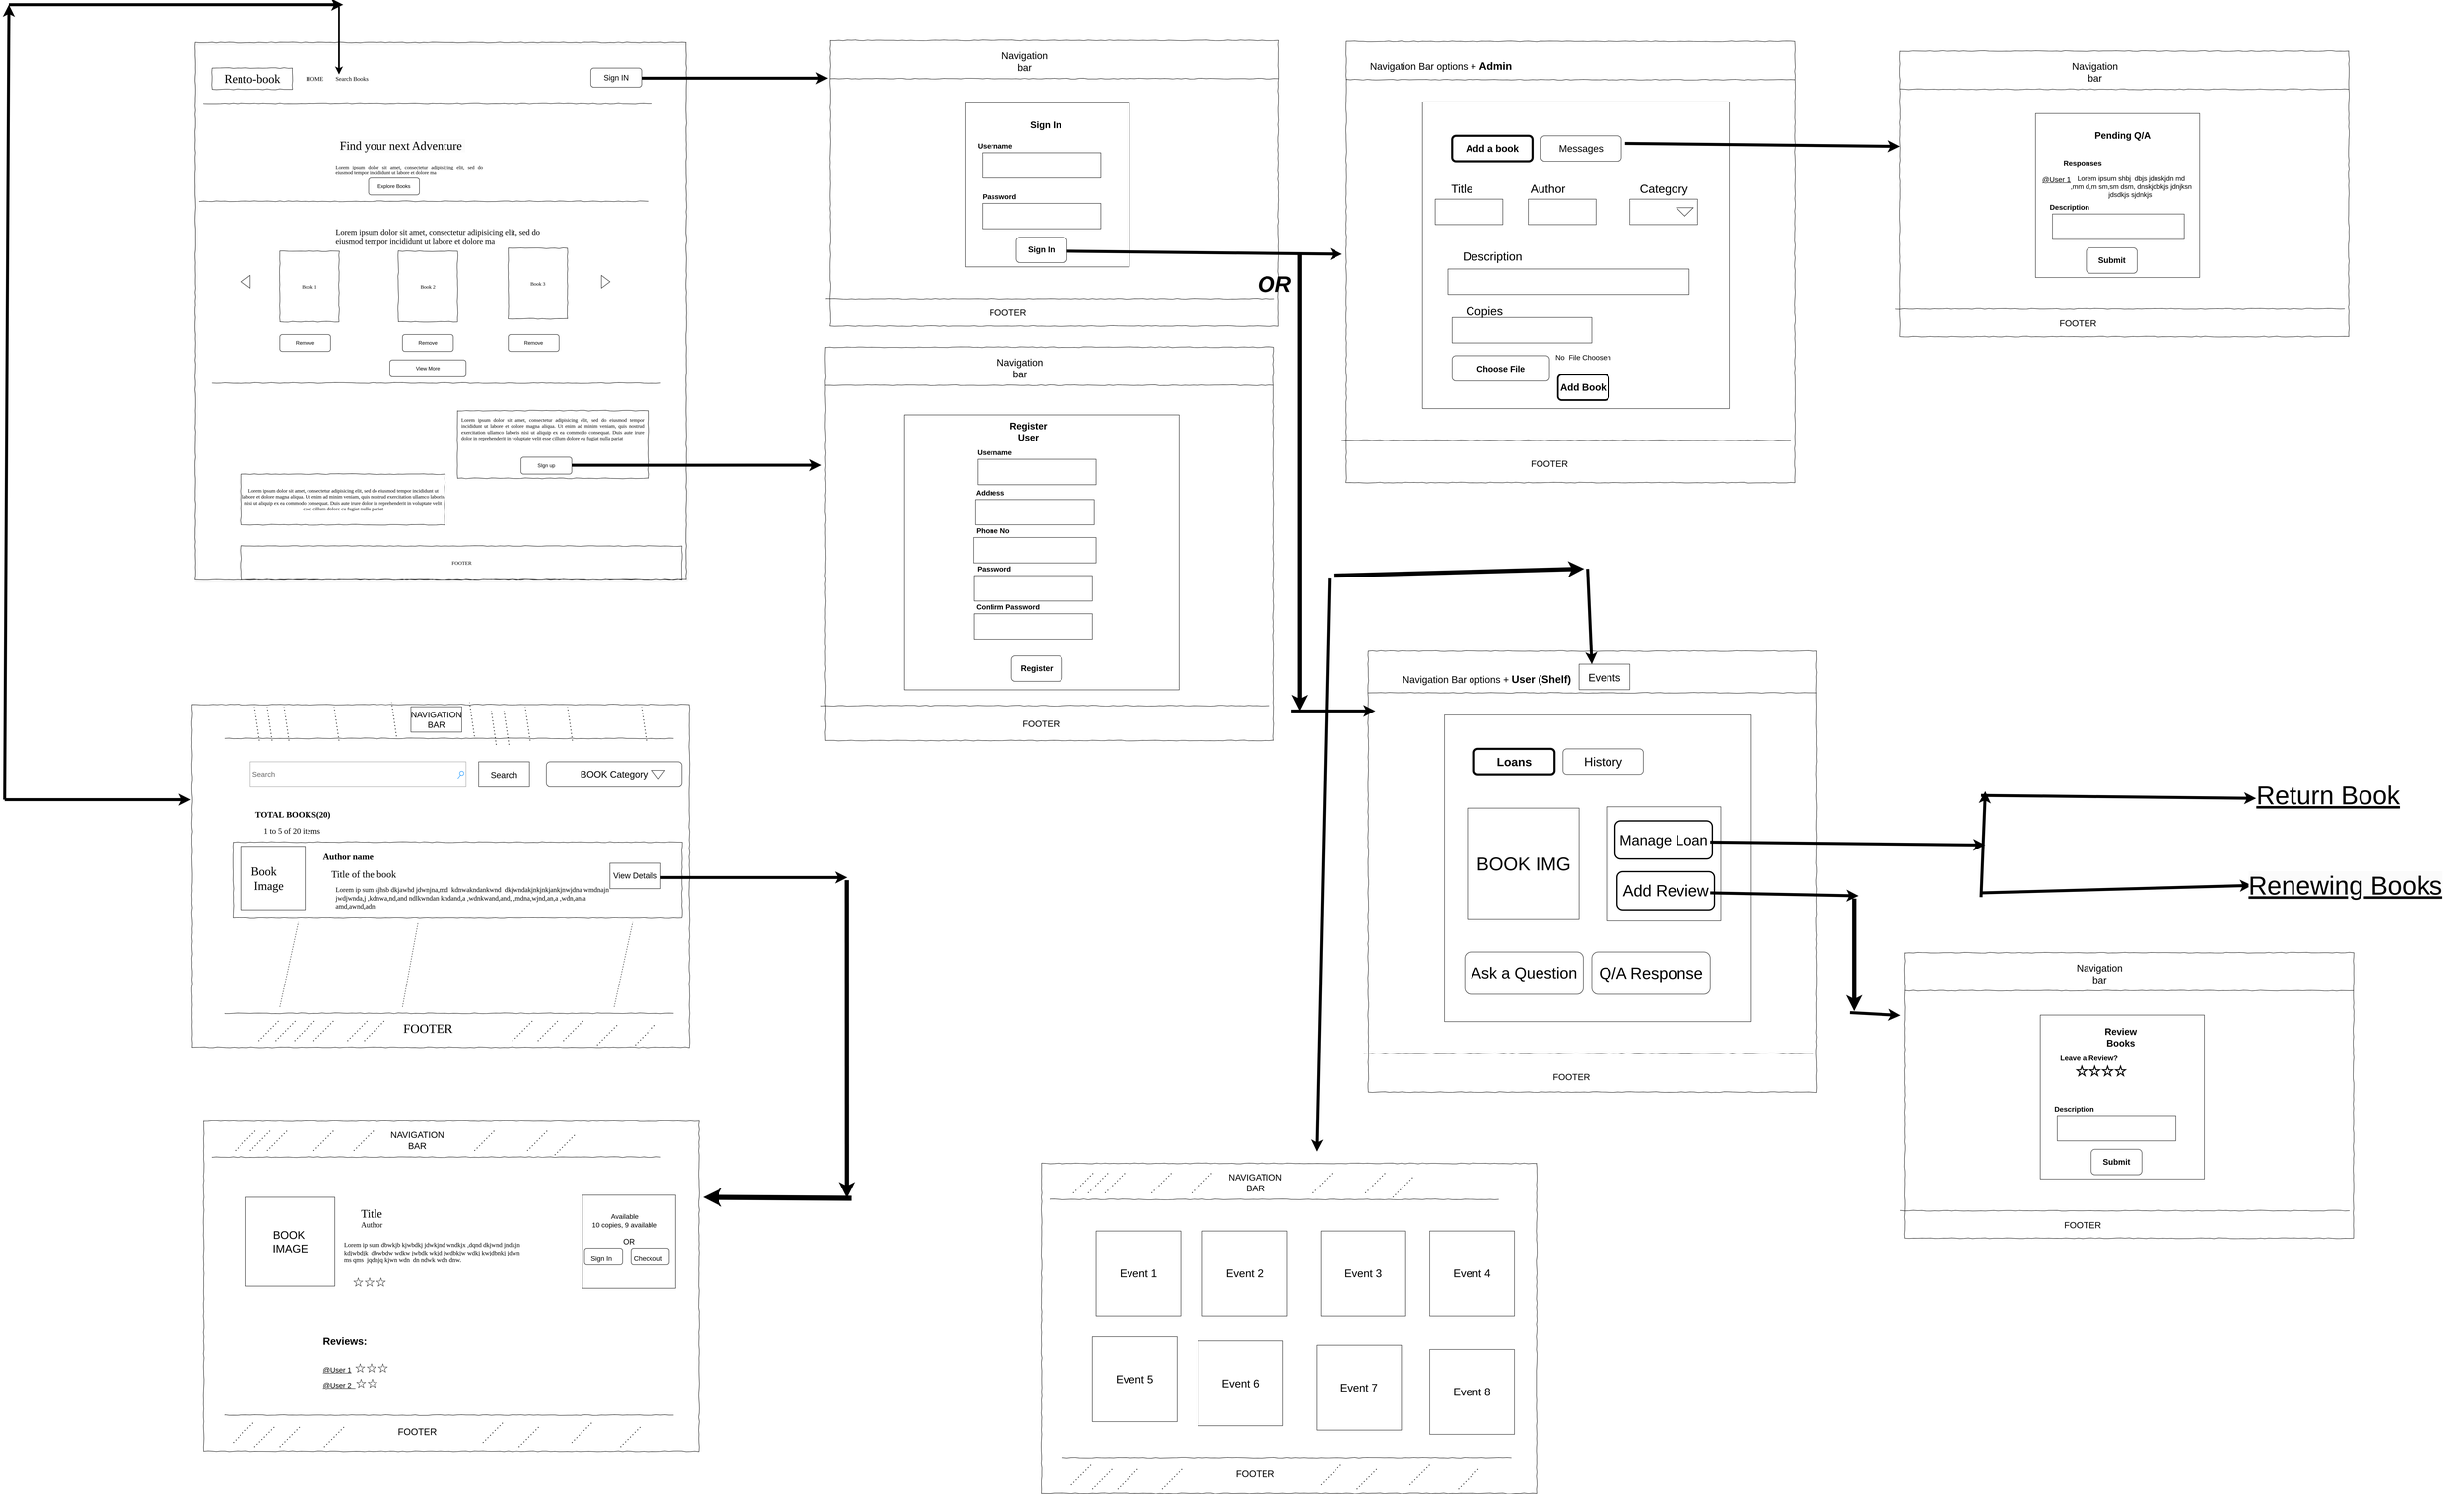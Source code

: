 <mxfile version="24.3.1" type="device">
  <diagram name="Rento-book-app" id="03018318-947c-dd8e-b7a3-06fadd420f32">
    <mxGraphModel dx="5300" dy="3262" grid="1" gridSize="10" guides="1" tooltips="1" connect="1" arrows="1" fold="1" page="1" pageScale="1" pageWidth="1100" pageHeight="850" background="#ffffff" math="0" shadow="0">
      <root>
        <mxCell id="0" />
        <mxCell id="1" parent="0" />
        <mxCell id="677b7b8949515195-2" value="Rento-book" style="whiteSpace=wrap;html=1;rounded=0;shadow=0;labelBackgroundColor=none;strokeWidth=1;fontFamily=Verdana;fontSize=28;align=center;comic=1;" parent="1" vertex="1">
          <mxGeometry x="40" y="60" width="190" height="50" as="geometry" />
        </mxCell>
        <mxCell id="677b7b8949515195-4" value="HOME" style="text;html=1;points=[];align=left;verticalAlign=top;spacingTop=-4;fontSize=14;fontFamily=Verdana" parent="1" vertex="1">
          <mxGeometry x="260" y="75" width="60" height="20" as="geometry" />
        </mxCell>
        <mxCell id="677b7b8949515195-5" value="Search Books" style="text;html=1;points=[];align=left;verticalAlign=top;spacingTop=-4;fontSize=14;fontFamily=Verdana" parent="1" vertex="1">
          <mxGeometry x="330" y="75" width="60" height="20" as="geometry" />
        </mxCell>
        <mxCell id="677b7b8949515195-9" value="&lt;span style=&quot;color: rgba(0, 0, 0, 0); font-family: monospace; font-size: 0px; text-align: start;&quot;&gt;%3CmxGraphModel%3E%3Croot%3E%3CmxCell%20id%3D%220%22%2F%3E%3CmxCell%20id%3D%221%22%20parent%3D%220%22%2F%3E%3CmxCell%20id%3D%222%22%20value%3D%22%22%20style%3D%22line%3BstrokeWidth%3D1%3Bhtml%3D1%3Brounded%3D0%3Bshadow%3D0%3BlabelBackgroundColor%3Dnone%3BfillColor%3Dnone%3BfontFamily%3DVerdana%3BfontSize%3D14%3BfontColor%3D%23000000%3Balign%3Dcenter%3Bcomic%3D1%3B%22%20vertex%3D%221%22%20parent%3D%221%22%3E%3CmxGeometry%20x%3D%2220%22%20y%3D%22140%22%20width%3D%221060%22%20height%3D%2210%22%20as%3D%22geometry%22%2F%3E%3C%2FmxCell%3E%3C%2Froot%3E%3C%2FmxGraphModel%3E&lt;/span&gt;" style="line;strokeWidth=1;html=1;rounded=0;shadow=0;labelBackgroundColor=none;fillColor=none;fontFamily=Verdana;fontSize=14;fontColor=#000000;align=center;comic=1;" parent="1" vertex="1">
          <mxGeometry x="20" y="140" width="1060" height="10" as="geometry" />
        </mxCell>
        <mxCell id="677b7b8949515195-10" value="FOOTER" style="whiteSpace=wrap;html=1;rounded=0;shadow=0;labelBackgroundColor=none;strokeWidth=1;fillColor=none;fontFamily=Verdana;fontSize=12;align=center;comic=1;" parent="1" vertex="1">
          <mxGeometry x="110" y="1190" width="1040" height="80" as="geometry" />
        </mxCell>
        <mxCell id="677b7b8949515195-15" value="&lt;div style=&quot;text-align: justify&quot;&gt;Lorem ipsum dolor sit amet, consectetur adipisicing elit, sed do eiusmod tempor incididunt ut labore et dolore magna aliqua. Ut enim ad minim veniam, quis nostrud exercitation ullamco laboris nisi ut aliquip ex ea commodo consequat. Duis aute irure dolor in reprehenderit in voluptate velit esse cillum dolore eu fugiat nulla pariat&lt;br&gt;&lt;/div&gt;" style="whiteSpace=wrap;html=1;rounded=0;shadow=0;labelBackgroundColor=none;strokeWidth=1;fillColor=none;fontFamily=Verdana;fontSize=12;align=center;verticalAlign=top;spacing=10;comic=1;" parent="1" vertex="1">
          <mxGeometry x="620" y="870" width="450" height="160" as="geometry" />
        </mxCell>
        <mxCell id="677b7b8949515195-26" value="Book 1" style="whiteSpace=wrap;html=1;rounded=0;shadow=0;labelBackgroundColor=none;strokeWidth=1;fillColor=none;fontFamily=Verdana;fontSize=12;align=center;comic=1;" parent="1" vertex="1">
          <mxGeometry x="200" y="493" width="140" height="167" as="geometry" />
        </mxCell>
        <mxCell id="rVIMyUJX1jGL5Fme6NYT-4" value="&lt;font style=&quot;font-size: 18px;&quot;&gt;Sign IN&lt;/font&gt;" style="rounded=1;whiteSpace=wrap;html=1;" parent="1" vertex="1">
          <mxGeometry x="935" y="60" width="120" height="45" as="geometry" />
        </mxCell>
        <mxCell id="rVIMyUJX1jGL5Fme6NYT-5" value="&lt;span style=&quot;text-align: justify;&quot;&gt;Lorem ipsum dolor sit amet, consectetur adipisicing elit, sed do eiusmod tempor incididunt ut labore et dolore magna aliqua. Ut enim ad minim veniam, quis nostrud exercitation ullamco laboris nisi ut aliquip ex ea commodo consequat. Duis aute irure dolor in reprehenderit in voluptate velit esse cillum dolore eu fugiat nulla pariat&lt;/span&gt;" style="whiteSpace=wrap;html=1;rounded=0;shadow=0;labelBackgroundColor=none;strokeWidth=1;fillColor=none;fontFamily=Verdana;fontSize=12;align=center;comic=1;" parent="1" vertex="1">
          <mxGeometry x="110" y="1020" width="480" height="120" as="geometry" />
        </mxCell>
        <mxCell id="rVIMyUJX1jGL5Fme6NYT-6" value="" style="line;strokeWidth=1;html=1;rounded=0;shadow=0;labelBackgroundColor=none;fillColor=none;fontFamily=Verdana;fontSize=14;fontColor=#000000;align=center;comic=1;" parent="1" vertex="1">
          <mxGeometry x="10" y="370" width="1060" height="10" as="geometry" />
        </mxCell>
        <mxCell id="rVIMyUJX1jGL5Fme6NYT-7" value="&lt;span style=&quot;color: rgb(0, 0, 0); font-family: Verdana; font-size: 28px; font-style: normal; font-variant-ligatures: normal; font-variant-caps: normal; font-weight: 400; letter-spacing: normal; orphans: 2; text-align: center; text-indent: 0px; text-transform: none; widows: 2; word-spacing: 0px; -webkit-text-stroke-width: 0px; white-space: normal; background-color: rgb(251, 251, 251); text-decoration-thickness: initial; text-decoration-style: initial; text-decoration-color: initial; display: inline !important; float: none;&quot;&gt;Find your next Adventure&amp;nbsp;&lt;/span&gt;" style="text;whiteSpace=wrap;html=1;" parent="1" vertex="1">
          <mxGeometry x="340" y="220" width="320" height="60" as="geometry" />
        </mxCell>
        <mxCell id="rVIMyUJX1jGL5Fme6NYT-8" value="&lt;div style=&quot;font-family: Verdana; text-align: justify;&quot;&gt;Lorem ipsum dolor sit amet, consectetur adipisicing elit, sed do eiusmod tempor incididunt ut labore et dolore ma&lt;/div&gt;" style="text;whiteSpace=wrap;html=1;" parent="1" vertex="1">
          <mxGeometry x="330" y="280" width="350" height="40" as="geometry" />
        </mxCell>
        <mxCell id="rVIMyUJX1jGL5Fme6NYT-9" value="Explore Books" style="rounded=1;whiteSpace=wrap;html=1;" parent="1" vertex="1">
          <mxGeometry x="410" y="320" width="120" height="40" as="geometry" />
        </mxCell>
        <mxCell id="rVIMyUJX1jGL5Fme6NYT-10" value="&lt;span style=&quot;font-family: Verdana; text-align: justify;&quot;&gt;&lt;font style=&quot;font-size: 19px;&quot;&gt;Lorem ipsum dolor sit amet, consectetur adipisicing elit, sed do eiusmod tempor incididunt ut labore et dolore ma&lt;/font&gt;&lt;/span&gt;" style="text;whiteSpace=wrap;html=1;strokeWidth=19;" parent="1" vertex="1">
          <mxGeometry x="330" y="430" width="500" height="40" as="geometry" />
        </mxCell>
        <mxCell id="rVIMyUJX1jGL5Fme6NYT-11" value="Book 2" style="whiteSpace=wrap;html=1;rounded=0;shadow=0;labelBackgroundColor=none;strokeWidth=1;fillColor=none;fontFamily=Verdana;fontSize=12;align=center;comic=1;" parent="1" vertex="1">
          <mxGeometry x="480" y="493" width="140" height="167" as="geometry" />
        </mxCell>
        <mxCell id="rVIMyUJX1jGL5Fme6NYT-12" value="Book 3" style="whiteSpace=wrap;html=1;rounded=0;shadow=0;labelBackgroundColor=none;strokeWidth=1;fillColor=none;fontFamily=Verdana;fontSize=12;align=center;comic=1;" parent="1" vertex="1">
          <mxGeometry x="740" y="486" width="140" height="167" as="geometry" />
        </mxCell>
        <mxCell id="rVIMyUJX1jGL5Fme6NYT-13" value="Remove" style="rounded=1;whiteSpace=wrap;html=1;" parent="1" vertex="1">
          <mxGeometry x="200" y="690" width="120" height="40" as="geometry" />
        </mxCell>
        <mxCell id="rVIMyUJX1jGL5Fme6NYT-14" value="Remove" style="rounded=1;whiteSpace=wrap;html=1;" parent="1" vertex="1">
          <mxGeometry x="490" y="690" width="120" height="40" as="geometry" />
        </mxCell>
        <mxCell id="rVIMyUJX1jGL5Fme6NYT-15" value="Remove&lt;span style=&quot;color: rgba(0, 0, 0, 0); font-family: monospace; font-size: 0px; text-align: start; text-wrap: nowrap;&quot;&gt;%3CmxGraphModel%3E%3Croot%3E%3CmxCell%20id%3D%220%22%2F%3E%3CmxCell%20id%3D%221%22%20parent%3D%220%22%2F%3E%3CmxCell%20id%3D%222%22%20value%3D%22Explore%20Books%22%20style%3D%22rounded%3D1%3BwhiteSpace%3Dwrap%3Bhtml%3D1%3B%22%20vertex%3D%221%22%20parent%3D%221%22%3E%3CmxGeometry%20x%3D%22410%22%20y%3D%22320%22%20width%3D%22120%22%20height%3D%2240%22%20as%3D%22geometry%22%2F%3E%3C%2FmxCell%3E%3C%2Froot%3E%3C%2FmxGraphModel%3E&lt;/span&gt;" style="rounded=1;whiteSpace=wrap;html=1;" parent="1" vertex="1">
          <mxGeometry x="740" y="690" width="120" height="40" as="geometry" />
        </mxCell>
        <mxCell id="rVIMyUJX1jGL5Fme6NYT-16" value="View More" style="rounded=1;whiteSpace=wrap;html=1;" parent="1" vertex="1">
          <mxGeometry x="460" y="750" width="180" height="40" as="geometry" />
        </mxCell>
        <mxCell id="rVIMyUJX1jGL5Fme6NYT-17" value="" style="line;strokeWidth=1;html=1;rounded=0;shadow=0;labelBackgroundColor=none;fillColor=none;fontFamily=Verdana;fontSize=14;fontColor=#000000;align=center;comic=1;" parent="1" vertex="1">
          <mxGeometry x="40" y="800" width="1060" height="10" as="geometry" />
        </mxCell>
        <mxCell id="rVIMyUJX1jGL5Fme6NYT-18" value="SIgn up" style="rounded=1;whiteSpace=wrap;html=1;" parent="1" vertex="1">
          <mxGeometry x="770" y="980" width="120" height="40" as="geometry" />
        </mxCell>
        <mxCell id="rVIMyUJX1jGL5Fme6NYT-20" style="edgeStyle=orthogonalEdgeStyle;rounded=0;orthogonalLoop=1;jettySize=auto;html=1;exitX=0.5;exitY=1;exitDx=0;exitDy=0;" parent="1" source="677b7b8949515195-10" target="677b7b8949515195-10" edge="1">
          <mxGeometry relative="1" as="geometry" />
        </mxCell>
        <mxCell id="rVIMyUJX1jGL5Fme6NYT-21" value="" style="whiteSpace=wrap;html=1;rounded=0;shadow=1;labelBackgroundColor=none;strokeWidth=1;fillColor=none;fontFamily=Verdana;fontSize=12;align=center;comic=1;" parent="1" vertex="1">
          <mxGeometry width="1160" height="1270" as="geometry" />
        </mxCell>
        <mxCell id="rVIMyUJX1jGL5Fme6NYT-31" value="" style="whiteSpace=wrap;html=1;rounded=0;shadow=0;labelBackgroundColor=none;strokeColor=#000000;strokeWidth=1;fillColor=none;fontFamily=Verdana;fontSize=12;fontColor=#000000;align=center;comic=1;" parent="1" vertex="1">
          <mxGeometry x="-7.5" y="1565" width="1175" height="810" as="geometry" />
        </mxCell>
        <mxCell id="rVIMyUJX1jGL5Fme6NYT-33" value="" style="line;strokeWidth=1;html=1;rounded=0;shadow=0;labelBackgroundColor=none;fillColor=none;fontFamily=Verdana;fontSize=14;fontColor=#000000;align=center;comic=1;" parent="1" vertex="1">
          <mxGeometry x="70" y="2290" width="1060" height="10" as="geometry" />
        </mxCell>
        <mxCell id="rVIMyUJX1jGL5Fme6NYT-34" value="&lt;span style=&quot;color: rgba(0, 0, 0, 0); font-family: monospace; font-size: 0px; text-align: start;&quot;&gt;%3CmxGraphModel%3E%3Croot%3E%3CmxCell%20id%3D%220%22%2F%3E%3CmxCell%20id%3D%221%22%20parent%3D%220%22%2F%3E%3CmxCell%20id%3D%222%22%20value%3D%22%22%20style%3D%22line%3BstrokeWidth%3D1%3Bhtml%3D1%3Brounded%3D0%3Bshadow%3D0%3BlabelBackgroundColor%3Dnone%3BfillColor%3Dnone%3BfontFamily%3DVerdana%3BfontSize%3D14%3BfontColor%3D%23000000%3Balign%3Dcenter%3Bcomic%3D1%3B%22%20vertex%3D%221%22%20parent%3D%221%22%3E%3CmxGeometry%20x%3D%2220%22%20y%3D%22140%22%20width%3D%221060%22%20height%3D%2210%22%20as%3D%22geometry%22%2F%3E%3C%2FmxCell%3E%3C%2Froot%3E%3C%2FmxGraphModel%3E&lt;/span&gt;" style="line;strokeWidth=1;html=1;rounded=0;shadow=0;labelBackgroundColor=none;fillColor=none;fontFamily=Verdana;fontSize=14;fontColor=#000000;align=center;comic=1;" parent="1" vertex="1">
          <mxGeometry x="70" y="1640" width="1060" height="10" as="geometry" />
        </mxCell>
        <mxCell id="rVIMyUJX1jGL5Fme6NYT-42" value="" style="endArrow=none;dashed=1;html=1;dashPattern=1 3;strokeWidth=2;rounded=0;" parent="1" edge="1">
          <mxGeometry width="50" height="50" relative="1" as="geometry">
            <mxPoint x="151.546" y="1650" as="sourcePoint" />
            <mxPoint x="140" y="1570" as="targetPoint" />
          </mxGeometry>
        </mxCell>
        <mxCell id="rVIMyUJX1jGL5Fme6NYT-43" value="" style="endArrow=none;dashed=1;html=1;dashPattern=1 3;strokeWidth=2;rounded=0;" parent="1" edge="1">
          <mxGeometry width="50" height="50" relative="1" as="geometry">
            <mxPoint x="181.546" y="1650" as="sourcePoint" />
            <mxPoint x="170" y="1570" as="targetPoint" />
          </mxGeometry>
        </mxCell>
        <mxCell id="rVIMyUJX1jGL5Fme6NYT-44" value="" style="endArrow=none;dashed=1;html=1;dashPattern=1 3;strokeWidth=2;rounded=0;" parent="1" edge="1">
          <mxGeometry width="50" height="50" relative="1" as="geometry">
            <mxPoint x="221.546" y="1650" as="sourcePoint" />
            <mxPoint x="210" y="1570" as="targetPoint" />
          </mxGeometry>
        </mxCell>
        <mxCell id="rVIMyUJX1jGL5Fme6NYT-45" value="" style="endArrow=none;dashed=1;html=1;dashPattern=1 3;strokeWidth=2;rounded=0;" parent="1" edge="1">
          <mxGeometry width="50" height="50" relative="1" as="geometry">
            <mxPoint x="339.996" y="1650" as="sourcePoint" />
            <mxPoint x="328.45" y="1570" as="targetPoint" />
          </mxGeometry>
        </mxCell>
        <mxCell id="rVIMyUJX1jGL5Fme6NYT-46" value="" style="endArrow=none;dashed=1;html=1;dashPattern=1 3;strokeWidth=2;rounded=0;" parent="1" edge="1">
          <mxGeometry width="50" height="50" relative="1" as="geometry">
            <mxPoint x="475.776" y="1640" as="sourcePoint" />
            <mxPoint x="464.23" y="1560" as="targetPoint" />
          </mxGeometry>
        </mxCell>
        <mxCell id="rVIMyUJX1jGL5Fme6NYT-47" value="" style="endArrow=none;dashed=1;html=1;dashPattern=1 3;strokeWidth=2;rounded=0;" parent="1" edge="1">
          <mxGeometry width="50" height="50" relative="1" as="geometry">
            <mxPoint x="659.996" y="1640" as="sourcePoint" />
            <mxPoint x="648.45" y="1560" as="targetPoint" />
          </mxGeometry>
        </mxCell>
        <mxCell id="rVIMyUJX1jGL5Fme6NYT-48" value="" style="endArrow=none;dashed=1;html=1;dashPattern=1 3;strokeWidth=2;rounded=0;" parent="1" edge="1">
          <mxGeometry width="50" height="50" relative="1" as="geometry">
            <mxPoint x="741.546" y="1660" as="sourcePoint" />
            <mxPoint x="730" y="1580" as="targetPoint" />
          </mxGeometry>
        </mxCell>
        <mxCell id="rVIMyUJX1jGL5Fme6NYT-49" value="" style="endArrow=none;dashed=1;html=1;dashPattern=1 3;strokeWidth=2;rounded=0;" parent="1" edge="1">
          <mxGeometry width="50" height="50" relative="1" as="geometry">
            <mxPoint x="791.546" y="1650" as="sourcePoint" />
            <mxPoint x="780" y="1570" as="targetPoint" />
          </mxGeometry>
        </mxCell>
        <mxCell id="rVIMyUJX1jGL5Fme6NYT-50" value="" style="endArrow=none;dashed=1;html=1;dashPattern=1 3;strokeWidth=2;rounded=0;" parent="1" edge="1">
          <mxGeometry width="50" height="50" relative="1" as="geometry">
            <mxPoint x="891.546" y="1650" as="sourcePoint" />
            <mxPoint x="880" y="1570" as="targetPoint" />
          </mxGeometry>
        </mxCell>
        <mxCell id="rVIMyUJX1jGL5Fme6NYT-51" value="" style="endArrow=none;dashed=1;html=1;dashPattern=1 3;strokeWidth=2;rounded=0;" parent="1" edge="1">
          <mxGeometry width="50" height="50" relative="1" as="geometry">
            <mxPoint x="711.546" y="1660" as="sourcePoint" />
            <mxPoint x="700" y="1580" as="targetPoint" />
          </mxGeometry>
        </mxCell>
        <mxCell id="rVIMyUJX1jGL5Fme6NYT-52" value="" style="endArrow=none;dashed=1;html=1;dashPattern=1 3;strokeWidth=2;rounded=0;" parent="1" edge="1">
          <mxGeometry width="50" height="50" relative="1" as="geometry">
            <mxPoint x="1066.546" y="1650" as="sourcePoint" />
            <mxPoint x="1055" y="1570" as="targetPoint" />
          </mxGeometry>
        </mxCell>
        <mxCell id="rVIMyUJX1jGL5Fme6NYT-53" value="&lt;font style=&quot;font-size: 32px;&quot;&gt;NavBar&lt;/font&gt;" style="text;html=1;points=[];align=left;verticalAlign=top;spacingTop=-4;fontSize=14;fontFamily=Verdana" parent="1" vertex="1">
          <mxGeometry x="520" y="1590" width="240" height="40" as="geometry" />
        </mxCell>
        <mxCell id="rVIMyUJX1jGL5Fme6NYT-54" value="" style="endArrow=none;dashed=1;html=1;dashPattern=1 3;strokeWidth=2;rounded=0;" parent="1" edge="1">
          <mxGeometry width="50" height="50" relative="1" as="geometry">
            <mxPoint x="150" y="2360" as="sourcePoint" />
            <mxPoint x="200" y="2310" as="targetPoint" />
          </mxGeometry>
        </mxCell>
        <mxCell id="rVIMyUJX1jGL5Fme6NYT-55" value="" style="endArrow=none;dashed=1;html=1;dashPattern=1 3;strokeWidth=2;rounded=0;" parent="1" edge="1">
          <mxGeometry width="50" height="50" relative="1" as="geometry">
            <mxPoint x="190" y="2360" as="sourcePoint" />
            <mxPoint x="240" y="2310" as="targetPoint" />
          </mxGeometry>
        </mxCell>
        <mxCell id="rVIMyUJX1jGL5Fme6NYT-57" value="" style="endArrow=none;dashed=1;html=1;dashPattern=1 3;strokeWidth=2;rounded=0;" parent="1" edge="1">
          <mxGeometry width="50" height="50" relative="1" as="geometry">
            <mxPoint x="235" y="2360" as="sourcePoint" />
            <mxPoint x="285" y="2310" as="targetPoint" />
          </mxGeometry>
        </mxCell>
        <mxCell id="rVIMyUJX1jGL5Fme6NYT-58" value="" style="endArrow=none;dashed=1;html=1;dashPattern=1 3;strokeWidth=2;rounded=0;" parent="1" edge="1">
          <mxGeometry width="50" height="50" relative="1" as="geometry">
            <mxPoint x="280" y="2360" as="sourcePoint" />
            <mxPoint x="330" y="2310" as="targetPoint" />
          </mxGeometry>
        </mxCell>
        <mxCell id="rVIMyUJX1jGL5Fme6NYT-59" value="" style="endArrow=none;dashed=1;html=1;dashPattern=1 3;strokeWidth=2;rounded=0;" parent="1" edge="1">
          <mxGeometry width="50" height="50" relative="1" as="geometry">
            <mxPoint x="360" y="2360" as="sourcePoint" />
            <mxPoint x="410" y="2310" as="targetPoint" />
          </mxGeometry>
        </mxCell>
        <mxCell id="rVIMyUJX1jGL5Fme6NYT-60" value="" style="endArrow=none;dashed=1;html=1;dashPattern=1 3;strokeWidth=2;rounded=0;" parent="1" edge="1">
          <mxGeometry width="50" height="50" relative="1" as="geometry">
            <mxPoint x="400" y="2360" as="sourcePoint" />
            <mxPoint x="450" y="2310" as="targetPoint" />
          </mxGeometry>
        </mxCell>
        <mxCell id="rVIMyUJX1jGL5Fme6NYT-61" value="" style="endArrow=none;dashed=1;html=1;dashPattern=1 3;strokeWidth=2;rounded=0;" parent="1" edge="1">
          <mxGeometry width="50" height="50" relative="1" as="geometry">
            <mxPoint x="750" y="2360" as="sourcePoint" />
            <mxPoint x="800" y="2310" as="targetPoint" />
          </mxGeometry>
        </mxCell>
        <mxCell id="rVIMyUJX1jGL5Fme6NYT-62" value="" style="endArrow=none;dashed=1;html=1;dashPattern=1 3;strokeWidth=2;rounded=0;" parent="1" edge="1">
          <mxGeometry width="50" height="50" relative="1" as="geometry">
            <mxPoint x="810" y="2360" as="sourcePoint" />
            <mxPoint x="860" y="2310" as="targetPoint" />
          </mxGeometry>
        </mxCell>
        <mxCell id="rVIMyUJX1jGL5Fme6NYT-63" value="" style="endArrow=none;dashed=1;html=1;dashPattern=1 3;strokeWidth=2;rounded=0;" parent="1" edge="1">
          <mxGeometry width="50" height="50" relative="1" as="geometry">
            <mxPoint x="870" y="2360" as="sourcePoint" />
            <mxPoint x="920" y="2310" as="targetPoint" />
          </mxGeometry>
        </mxCell>
        <mxCell id="rVIMyUJX1jGL5Fme6NYT-64" value="" style="endArrow=none;dashed=1;html=1;dashPattern=1 3;strokeWidth=2;rounded=0;" parent="1" edge="1">
          <mxGeometry width="50" height="50" relative="1" as="geometry">
            <mxPoint x="950" y="2370" as="sourcePoint" />
            <mxPoint x="1000" y="2320" as="targetPoint" />
          </mxGeometry>
        </mxCell>
        <mxCell id="rVIMyUJX1jGL5Fme6NYT-65" value="" style="endArrow=none;dashed=1;html=1;dashPattern=1 3;strokeWidth=2;rounded=0;" parent="1" edge="1">
          <mxGeometry width="50" height="50" relative="1" as="geometry">
            <mxPoint x="1040" y="2370" as="sourcePoint" />
            <mxPoint x="1090" y="2320" as="targetPoint" />
          </mxGeometry>
        </mxCell>
        <mxCell id="rVIMyUJX1jGL5Fme6NYT-66" value="&lt;font style=&quot;font-size: 30px;&quot;&gt;FOOTER&lt;/font&gt;" style="text;html=1;points=[];align=left;verticalAlign=top;spacingTop=-4;fontSize=14;fontFamily=Verdana" parent="1" vertex="1">
          <mxGeometry x="490" y="2310" width="220" height="40" as="geometry" />
        </mxCell>
        <mxCell id="rVIMyUJX1jGL5Fme6NYT-67" value="Search" style="strokeWidth=1;shadow=0;dashed=0;align=center;html=1;shape=mxgraph.mockup.forms.searchBox;strokeColor=#999999;mainText=;strokeColor2=#008cff;fontColor=#666666;fontSize=17;align=left;spacingLeft=3;rounded=0;labelBackgroundColor=none;comic=1;" parent="1" vertex="1">
          <mxGeometry x="130" y="1700" width="510" height="60" as="geometry" />
        </mxCell>
        <mxCell id="rVIMyUJX1jGL5Fme6NYT-68" value="&lt;font style=&quot;font-size: 20px;&quot;&gt;Search&lt;/font&gt;" style="rounded=0;whiteSpace=wrap;html=1;" parent="1" vertex="1">
          <mxGeometry x="670" y="1700" width="120" height="60" as="geometry" />
        </mxCell>
        <mxCell id="rVIMyUJX1jGL5Fme6NYT-69" value="&lt;font style=&quot;font-size: 22px;&quot;&gt;BOOK Category&lt;/font&gt;" style="rounded=1;whiteSpace=wrap;html=1;" parent="1" vertex="1">
          <mxGeometry x="830" y="1700" width="320" height="60" as="geometry" />
        </mxCell>
        <mxCell id="rVIMyUJX1jGL5Fme6NYT-71" value="" style="whiteSpace=wrap;html=1;rounded=0;shadow=0;labelBackgroundColor=none;strokeColor=#000000;strokeWidth=1;fillColor=none;fontFamily=Verdana;fontSize=12;fontColor=#000000;align=center;comic=1;" parent="1" vertex="1">
          <mxGeometry x="90" y="1890" width="1060" height="180" as="geometry" />
        </mxCell>
        <mxCell id="rVIMyUJX1jGL5Fme6NYT-72" value="" style="triangle;whiteSpace=wrap;html=1;direction=south;" parent="1" vertex="1">
          <mxGeometry x="1080" y="1720" width="30" height="20" as="geometry" />
        </mxCell>
        <mxCell id="rVIMyUJX1jGL5Fme6NYT-73" value="" style="triangle;whiteSpace=wrap;html=1;" parent="1" vertex="1">
          <mxGeometry x="960" y="550" width="20" height="30" as="geometry" />
        </mxCell>
        <mxCell id="rVIMyUJX1jGL5Fme6NYT-74" value="" style="triangle;whiteSpace=wrap;html=1;direction=west;" parent="1" vertex="1">
          <mxGeometry x="110" y="550" width="20" height="30" as="geometry" />
        </mxCell>
        <mxCell id="rVIMyUJX1jGL5Fme6NYT-75" value="&lt;b style=&quot;font-size: 20px;&quot;&gt;TOTAL&lt;/b&gt;&lt;b style=&quot;font-size: 20px;&quot;&gt;&amp;nbsp;BOOKS(20)&lt;/b&gt;" style="text;html=1;points=[];align=left;verticalAlign=top;spacingTop=-4;fontSize=14;fontFamily=Verdana" parent="1" vertex="1">
          <mxGeometry x="140" y="1810" width="60" height="20" as="geometry" />
        </mxCell>
        <mxCell id="rVIMyUJX1jGL5Fme6NYT-76" value="&lt;font style=&quot;font-size: 19px;&quot;&gt;1 to 5 of 20 items&lt;/font&gt;&amp;nbsp;" style="text;html=1;points=[];align=left;verticalAlign=top;spacingTop=-4;fontSize=14;fontFamily=Verdana" parent="1" vertex="1">
          <mxGeometry x="160" y="1850" width="60" height="20" as="geometry" />
        </mxCell>
        <mxCell id="rVIMyUJX1jGL5Fme6NYT-77" value="" style="whiteSpace=wrap;html=1;aspect=fixed;" parent="1" vertex="1">
          <mxGeometry x="110" y="1900" width="150" height="150" as="geometry" />
        </mxCell>
        <mxCell id="rVIMyUJX1jGL5Fme6NYT-78" value="&lt;font style=&quot;font-size: 28px;&quot;&gt;Book&lt;/font&gt;&lt;div style=&quot;font-size: 28px;&quot;&gt;&lt;font style=&quot;font-size: 28px;&quot;&gt;&amp;nbsp;Image&lt;/font&gt;&lt;/div&gt;" style="text;html=1;points=[];align=left;verticalAlign=top;spacingTop=-4;fontSize=14;fontFamily=Verdana" parent="1" vertex="1">
          <mxGeometry x="130" y="1940" width="60" height="20" as="geometry" />
        </mxCell>
        <mxCell id="rVIMyUJX1jGL5Fme6NYT-79" value="&lt;b&gt;&lt;font style=&quot;font-size: 21px;&quot;&gt;Author name&lt;/font&gt;&lt;/b&gt;" style="text;html=1;points=[];align=left;verticalAlign=top;spacingTop=-4;fontSize=14;fontFamily=Verdana" parent="1" vertex="1">
          <mxGeometry x="300" y="1910" width="60" height="20" as="geometry" />
        </mxCell>
        <mxCell id="rVIMyUJX1jGL5Fme6NYT-80" value="&lt;font style=&quot;font-size: 23px;&quot;&gt;Title of the book&lt;/font&gt;" style="text;html=1;points=[];align=left;verticalAlign=top;spacingTop=-4;fontSize=14;fontFamily=Verdana" parent="1" vertex="1">
          <mxGeometry x="320" y="1950" width="60" height="20" as="geometry" />
        </mxCell>
        <mxCell id="rVIMyUJX1jGL5Fme6NYT-82" value="&lt;font style=&quot;font-size: 16px;&quot;&gt;Lorem ip sum sjhsb dkjawhd jdwnjna,md&amp;nbsp; kdnwakndankwnd&amp;nbsp; dkjwndakjnkjnkjankjnwjdna wmdnajn&amp;nbsp;&lt;/font&gt;&lt;div style=&quot;font-size: 16px;&quot;&gt;&lt;font style=&quot;font-size: 16px;&quot;&gt;jwdjwnda,j ,kdnwa,nd,and ndlkwndan kndand,a ,wdnkwand,and, ,mdna,wjnd,an,a ,wdn,an,a&lt;/font&gt;&lt;/div&gt;&lt;div style=&quot;font-size: 16px;&quot;&gt;&lt;font style=&quot;font-size: 16px;&quot;&gt;amd,awnd,adn&lt;/font&gt;&lt;/div&gt;" style="text;html=1;points=[];align=left;verticalAlign=top;spacingTop=-4;fontSize=14;fontFamily=Verdana" parent="1" vertex="1">
          <mxGeometry x="330" y="1990" width="60" height="20" as="geometry" />
        </mxCell>
        <mxCell id="rVIMyUJX1jGL5Fme6NYT-83" value="" style="rounded=0;whiteSpace=wrap;html=1;" parent="1" vertex="1">
          <mxGeometry x="510" y="1570" width="120" height="60" as="geometry" />
        </mxCell>
        <mxCell id="rVIMyUJX1jGL5Fme6NYT-84" value="&lt;font style=&quot;font-size: 20px;&quot;&gt;NAVIGATION BAR&lt;/font&gt;" style="rounded=0;whiteSpace=wrap;html=1;" parent="1" vertex="1">
          <mxGeometry x="510" y="1570" width="120" height="60" as="geometry" />
        </mxCell>
        <mxCell id="rVIMyUJX1jGL5Fme6NYT-85" value="&lt;font style=&quot;font-size: 19px;&quot;&gt;View Details&lt;/font&gt;" style="rounded=0;whiteSpace=wrap;html=1;" parent="1" vertex="1">
          <mxGeometry x="980" y="1940" width="120" height="60" as="geometry" />
        </mxCell>
        <mxCell id="rVIMyUJX1jGL5Fme6NYT-88" value="" style="endArrow=none;dashed=1;html=1;rounded=0;" parent="1" edge="1">
          <mxGeometry width="50" height="50" relative="1" as="geometry">
            <mxPoint x="200" y="2280" as="sourcePoint" />
            <mxPoint x="243.79" y="2080" as="targetPoint" />
          </mxGeometry>
        </mxCell>
        <mxCell id="rVIMyUJX1jGL5Fme6NYT-89" value="" style="endArrow=none;dashed=1;html=1;rounded=0;" parent="1" edge="1">
          <mxGeometry width="50" height="50" relative="1" as="geometry">
            <mxPoint x="490" y="2280" as="sourcePoint" />
            <mxPoint x="526.9" y="2080" as="targetPoint" />
          </mxGeometry>
        </mxCell>
        <mxCell id="rVIMyUJX1jGL5Fme6NYT-90" value="" style="endArrow=none;dashed=1;html=1;rounded=0;" parent="1" edge="1">
          <mxGeometry width="50" height="50" relative="1" as="geometry">
            <mxPoint x="990" y="2280" as="sourcePoint" />
            <mxPoint x="1033.79" y="2080" as="targetPoint" />
          </mxGeometry>
        </mxCell>
        <mxCell id="rVIMyUJX1jGL5Fme6NYT-91" value="" style="whiteSpace=wrap;html=1;rounded=0;shadow=0;labelBackgroundColor=none;strokeColor=#000000;strokeWidth=1;fillColor=none;fontFamily=Verdana;fontSize=12;fontColor=#000000;align=center;comic=1;" parent="1" vertex="1">
          <mxGeometry x="20" y="2550" width="1170" height="780" as="geometry" />
        </mxCell>
        <mxCell id="xN-IFaLxRvDRnQuIhnYF-2" value="" style="line;strokeWidth=1;html=1;rounded=0;shadow=0;labelBackgroundColor=none;fillColor=none;fontFamily=Verdana;fontSize=14;fontColor=#000000;align=center;comic=1;" parent="1" vertex="1">
          <mxGeometry x="40" y="2630" width="1060" height="10" as="geometry" />
        </mxCell>
        <mxCell id="xN-IFaLxRvDRnQuIhnYF-3" value="" style="line;strokeWidth=1;html=1;rounded=0;shadow=0;labelBackgroundColor=none;fillColor=none;fontFamily=Verdana;fontSize=14;fontColor=#000000;align=center;comic=1;" parent="1" vertex="1">
          <mxGeometry x="70" y="3240" width="1060" height="10" as="geometry" />
        </mxCell>
        <mxCell id="xN-IFaLxRvDRnQuIhnYF-5" value="&lt;font style=&quot;font-size: 26px;&quot;&gt;BOOK&amp;nbsp;&lt;/font&gt;&lt;div style=&quot;font-size: 26px;&quot;&gt;&lt;font style=&quot;font-size: 26px;&quot;&gt;IMAGE&lt;/font&gt;&lt;/div&gt;" style="whiteSpace=wrap;html=1;aspect=fixed;" parent="1" vertex="1">
          <mxGeometry x="120" y="2730" width="210" height="210" as="geometry" />
        </mxCell>
        <mxCell id="xN-IFaLxRvDRnQuIhnYF-6" value="&lt;font style=&quot;font-size: 15px;&quot;&gt;Lorem ip sum dbwkjb kjwbdkj jdwkjnd wndkjx ,dqnd dkjwnd jndkjn&amp;nbsp;&lt;/font&gt;&lt;div style=&quot;font-size: 15px;&quot;&gt;&lt;font style=&quot;font-size: 15px;&quot;&gt;kdjwbdjk&amp;nbsp; dbwbdw wdkw jwbdk wkjd jwdbkjw wdkj kwjdbnkj jdwn&lt;/font&gt;&lt;/div&gt;&lt;div style=&quot;&quot;&gt;&lt;font style=&quot;font-size: 15px;&quot;&gt;ms qms&amp;nbsp; jqdnjq kjwn wdn&amp;nbsp; dn ndwk wdn dnw.&lt;/font&gt;&lt;/div&gt;" style="text;html=1;points=[];align=left;verticalAlign=top;spacingTop=-4;fontSize=14;fontFamily=Verdana" parent="1" vertex="1">
          <mxGeometry x="350" y="2830" width="520" height="50" as="geometry" />
        </mxCell>
        <mxCell id="xN-IFaLxRvDRnQuIhnYF-7" value="&lt;font style=&quot;font-size: 27px;&quot;&gt;Title&lt;/font&gt;&lt;div&gt;&lt;font style=&quot;font-size: 18px;&quot;&gt;Author&lt;/font&gt;&lt;/div&gt;" style="text;html=1;points=[];align=left;verticalAlign=top;spacingTop=-4;fontSize=14;fontFamily=Verdana" parent="1" vertex="1">
          <mxGeometry x="390" y="2750" width="60" height="20" as="geometry" />
        </mxCell>
        <mxCell id="xN-IFaLxRvDRnQuIhnYF-16" value="&lt;font style=&quot;font-size: 30px;&quot;&gt;☆☆☆&lt;/font&gt;" style="text;html=1;points=[];align=left;verticalAlign=top;spacingTop=-4;fontSize=14;fontFamily=Verdana" parent="1" vertex="1">
          <mxGeometry x="370" y="2910" width="60" height="20" as="geometry" />
        </mxCell>
        <mxCell id="xN-IFaLxRvDRnQuIhnYF-17" value="&lt;span style=&quot;font-size: 26px;&quot;&gt;☆&lt;/span&gt;&lt;span style=&quot;font-size: 26px;&quot;&gt;☆&lt;/span&gt;" style="text;html=1;points=[];align=left;verticalAlign=top;spacingTop=-4;fontSize=14;fontFamily=Verdana" parent="1" vertex="1">
          <mxGeometry x="950" y="2880" width="60" height="20" as="geometry" />
        </mxCell>
        <mxCell id="xN-IFaLxRvDRnQuIhnYF-18" value="" style="whiteSpace=wrap;html=1;aspect=fixed;" parent="1" vertex="1">
          <mxGeometry x="915" y="2725" width="220" height="220" as="geometry" />
        </mxCell>
        <mxCell id="xN-IFaLxRvDRnQuIhnYF-19" value="&lt;font style=&quot;font-size: 16px;&quot;&gt;Available&lt;/font&gt;&lt;div style=&quot;font-size: 16px;&quot;&gt;&lt;font style=&quot;font-size: 16px;&quot;&gt;10 copies, 9 available&lt;/font&gt;&lt;/div&gt;" style="text;html=1;align=center;verticalAlign=middle;whiteSpace=wrap;rounded=0;" parent="1" vertex="1">
          <mxGeometry x="930" y="2770" width="170" height="30" as="geometry" />
        </mxCell>
        <mxCell id="xN-IFaLxRvDRnQuIhnYF-20" value="" style="rounded=1;whiteSpace=wrap;html=1;" parent="1" vertex="1">
          <mxGeometry x="920" y="2850" width="90" height="40" as="geometry" />
        </mxCell>
        <mxCell id="xN-IFaLxRvDRnQuIhnYF-21" value="" style="rounded=1;whiteSpace=wrap;html=1;" parent="1" vertex="1">
          <mxGeometry x="1030" y="2850" width="90" height="40" as="geometry" />
        </mxCell>
        <mxCell id="xN-IFaLxRvDRnQuIhnYF-22" value="&lt;font style=&quot;font-size: 16px;&quot;&gt;Sign In&lt;/font&gt;" style="text;html=1;align=center;verticalAlign=middle;whiteSpace=wrap;rounded=0;" parent="1" vertex="1">
          <mxGeometry x="930" y="2860" width="60" height="30" as="geometry" />
        </mxCell>
        <mxCell id="xN-IFaLxRvDRnQuIhnYF-23" value="&lt;font style=&quot;font-size: 16px;&quot;&gt;Checkout&lt;/font&gt;" style="text;html=1;align=center;verticalAlign=middle;whiteSpace=wrap;rounded=0;" parent="1" vertex="1">
          <mxGeometry x="1040" y="2860" width="60" height="30" as="geometry" />
        </mxCell>
        <mxCell id="xN-IFaLxRvDRnQuIhnYF-24" value="&lt;font style=&quot;font-size: 18px;&quot;&gt;OR&lt;/font&gt;" style="text;html=1;align=center;verticalAlign=middle;whiteSpace=wrap;rounded=0;" parent="1" vertex="1">
          <mxGeometry x="995" y="2820" width="60" height="30" as="geometry" />
        </mxCell>
        <mxCell id="xN-IFaLxRvDRnQuIhnYF-25" value="&lt;h1 style=&quot;margin-top: 0px;&quot;&gt;Reviews:&lt;/h1&gt;&lt;div&gt;&lt;br&gt;&lt;/div&gt;&lt;div style=&quot;&quot;&gt;&lt;font style=&quot;font-size: 17px;&quot;&gt;&lt;u&gt;@User 1&lt;/u&gt;&lt;/font&gt;&lt;span style=&quot;font-size: 13px;&quot;&gt;&amp;nbsp;&amp;nbsp;&lt;/span&gt;&lt;span style=&quot;font-size: 30px; font-family: Verdana; text-wrap: nowrap; background-color: initial;&quot;&gt;☆☆☆&lt;/span&gt;&lt;span style=&quot;font-size: 13px; background-color: initial;&quot;&gt;&amp;nbsp;&lt;/span&gt;&lt;/div&gt;&lt;div&gt;&lt;font style=&quot;background-color: initial; font-size: 17px;&quot;&gt;&lt;u&gt;@User 2&amp;nbsp;&amp;nbsp;&lt;/u&gt;&lt;/font&gt;&lt;span style=&quot;background-color: initial; text-wrap: nowrap; font-family: Verdana; font-size: 30px;&quot;&gt;☆&lt;/span&gt;&lt;span style=&quot;background-color: initial; text-wrap: nowrap; font-family: Verdana; font-size: 30px;&quot;&gt;☆&lt;/span&gt;&lt;br&gt;&lt;/div&gt;" style="text;html=1;whiteSpace=wrap;overflow=hidden;rounded=0;" parent="1" vertex="1">
          <mxGeometry x="300" y="3050" width="330" height="150" as="geometry" />
        </mxCell>
        <mxCell id="iXgH072oG2-KGHdl8_1k-1" value="" style="endArrow=none;dashed=1;html=1;dashPattern=1 3;strokeWidth=2;rounded=0;" parent="1" edge="1">
          <mxGeometry width="50" height="50" relative="1" as="geometry">
            <mxPoint x="95" y="2620" as="sourcePoint" />
            <mxPoint x="145" y="2570" as="targetPoint" />
          </mxGeometry>
        </mxCell>
        <mxCell id="iXgH072oG2-KGHdl8_1k-2" value="" style="endArrow=none;dashed=1;html=1;dashPattern=1 3;strokeWidth=2;rounded=0;" parent="1" edge="1">
          <mxGeometry width="50" height="50" relative="1" as="geometry">
            <mxPoint x="130" y="2620" as="sourcePoint" />
            <mxPoint x="180" y="2570" as="targetPoint" />
          </mxGeometry>
        </mxCell>
        <mxCell id="iXgH072oG2-KGHdl8_1k-3" value="" style="endArrow=none;dashed=1;html=1;dashPattern=1 3;strokeWidth=2;rounded=0;" parent="1" edge="1">
          <mxGeometry width="50" height="50" relative="1" as="geometry">
            <mxPoint x="170" y="2620" as="sourcePoint" />
            <mxPoint x="220" y="2570" as="targetPoint" />
          </mxGeometry>
        </mxCell>
        <mxCell id="iXgH072oG2-KGHdl8_1k-4" value="" style="endArrow=none;dashed=1;html=1;dashPattern=1 3;strokeWidth=2;rounded=0;" parent="1" edge="1">
          <mxGeometry width="50" height="50" relative="1" as="geometry">
            <mxPoint x="280" y="2620" as="sourcePoint" />
            <mxPoint x="330" y="2570" as="targetPoint" />
          </mxGeometry>
        </mxCell>
        <mxCell id="iXgH072oG2-KGHdl8_1k-5" value="" style="endArrow=none;dashed=1;html=1;dashPattern=1 3;strokeWidth=2;rounded=0;" parent="1" edge="1">
          <mxGeometry width="50" height="50" relative="1" as="geometry">
            <mxPoint x="375" y="2620" as="sourcePoint" />
            <mxPoint x="425" y="2570" as="targetPoint" />
          </mxGeometry>
        </mxCell>
        <mxCell id="iXgH072oG2-KGHdl8_1k-6" value="" style="endArrow=none;dashed=1;html=1;dashPattern=1 3;strokeWidth=2;rounded=0;" parent="1" edge="1">
          <mxGeometry width="50" height="50" relative="1" as="geometry">
            <mxPoint x="660" y="2620" as="sourcePoint" />
            <mxPoint x="710" y="2570" as="targetPoint" />
          </mxGeometry>
        </mxCell>
        <mxCell id="iXgH072oG2-KGHdl8_1k-7" value="" style="endArrow=none;dashed=1;html=1;dashPattern=1 3;strokeWidth=2;rounded=0;" parent="1" edge="1">
          <mxGeometry width="50" height="50" relative="1" as="geometry">
            <mxPoint x="785" y="2620" as="sourcePoint" />
            <mxPoint x="835" y="2570" as="targetPoint" />
          </mxGeometry>
        </mxCell>
        <mxCell id="iXgH072oG2-KGHdl8_1k-8" value="" style="endArrow=none;dashed=1;html=1;dashPattern=1 3;strokeWidth=2;rounded=0;" parent="1" edge="1">
          <mxGeometry width="50" height="50" relative="1" as="geometry">
            <mxPoint x="850" y="2630" as="sourcePoint" />
            <mxPoint x="900" y="2580" as="targetPoint" />
          </mxGeometry>
        </mxCell>
        <mxCell id="iXgH072oG2-KGHdl8_1k-10" value="&lt;font style=&quot;font-size: 21px;&quot;&gt;NAVIGATION BAR&lt;/font&gt;" style="text;html=1;align=center;verticalAlign=middle;whiteSpace=wrap;rounded=0;" parent="1" vertex="1">
          <mxGeometry x="495" y="2580" width="60" height="30" as="geometry" />
        </mxCell>
        <mxCell id="iXgH072oG2-KGHdl8_1k-11" value="&lt;font style=&quot;font-size: 22px;&quot;&gt;FOOTER&lt;/font&gt;" style="text;html=1;align=center;verticalAlign=middle;whiteSpace=wrap;rounded=0;" parent="1" vertex="1">
          <mxGeometry x="495" y="3270" width="60" height="30" as="geometry" />
        </mxCell>
        <mxCell id="iXgH072oG2-KGHdl8_1k-12" value="" style="endArrow=none;dashed=1;html=1;dashPattern=1 3;strokeWidth=2;rounded=0;" parent="1" edge="1">
          <mxGeometry width="50" height="50" relative="1" as="geometry">
            <mxPoint x="90" y="3310" as="sourcePoint" />
            <mxPoint x="140" y="3260" as="targetPoint" />
          </mxGeometry>
        </mxCell>
        <mxCell id="iXgH072oG2-KGHdl8_1k-13" value="" style="endArrow=none;dashed=1;html=1;dashPattern=1 3;strokeWidth=2;rounded=0;" parent="1" edge="1">
          <mxGeometry width="50" height="50" relative="1" as="geometry">
            <mxPoint x="140" y="3320" as="sourcePoint" />
            <mxPoint x="190" y="3270" as="targetPoint" />
          </mxGeometry>
        </mxCell>
        <mxCell id="iXgH072oG2-KGHdl8_1k-14" value="" style="endArrow=none;dashed=1;html=1;dashPattern=1 3;strokeWidth=2;rounded=0;" parent="1" edge="1">
          <mxGeometry width="50" height="50" relative="1" as="geometry">
            <mxPoint x="200" y="3320" as="sourcePoint" />
            <mxPoint x="250" y="3270" as="targetPoint" />
          </mxGeometry>
        </mxCell>
        <mxCell id="iXgH072oG2-KGHdl8_1k-15" value="" style="endArrow=none;dashed=1;html=1;dashPattern=1 3;strokeWidth=2;rounded=0;" parent="1" edge="1">
          <mxGeometry width="50" height="50" relative="1" as="geometry">
            <mxPoint x="305" y="3320" as="sourcePoint" />
            <mxPoint x="355" y="3270" as="targetPoint" />
          </mxGeometry>
        </mxCell>
        <mxCell id="iXgH072oG2-KGHdl8_1k-16" value="" style="endArrow=none;dashed=1;html=1;dashPattern=1 3;strokeWidth=2;rounded=0;" parent="1" edge="1">
          <mxGeometry width="50" height="50" relative="1" as="geometry">
            <mxPoint x="680" y="3310" as="sourcePoint" />
            <mxPoint x="730" y="3260" as="targetPoint" />
          </mxGeometry>
        </mxCell>
        <mxCell id="iXgH072oG2-KGHdl8_1k-17" value="" style="endArrow=none;dashed=1;html=1;dashPattern=1 3;strokeWidth=2;rounded=0;" parent="1" edge="1">
          <mxGeometry width="50" height="50" relative="1" as="geometry">
            <mxPoint x="890" y="3310" as="sourcePoint" />
            <mxPoint x="940" y="3260" as="targetPoint" />
          </mxGeometry>
        </mxCell>
        <mxCell id="iXgH072oG2-KGHdl8_1k-18" value="" style="endArrow=none;dashed=1;html=1;dashPattern=1 3;strokeWidth=2;rounded=0;" parent="1" edge="1">
          <mxGeometry width="50" height="50" relative="1" as="geometry">
            <mxPoint x="765" y="3320" as="sourcePoint" />
            <mxPoint x="815" y="3270" as="targetPoint" />
          </mxGeometry>
        </mxCell>
        <mxCell id="iXgH072oG2-KGHdl8_1k-19" value="" style="endArrow=none;dashed=1;html=1;dashPattern=1 3;strokeWidth=2;rounded=0;" parent="1" edge="1">
          <mxGeometry width="50" height="50" relative="1" as="geometry">
            <mxPoint x="1005" y="3320" as="sourcePoint" />
            <mxPoint x="1055" y="3270" as="targetPoint" />
          </mxGeometry>
        </mxCell>
        <mxCell id="U4PMmLiM3nOAssSCxkJQ-1" value="" style="endArrow=classic;html=1;rounded=0;strokeWidth=7;" parent="1" edge="1">
          <mxGeometry width="50" height="50" relative="1" as="geometry">
            <mxPoint x="1055" y="83.89" as="sourcePoint" />
            <mxPoint x="1495" y="83.89" as="targetPoint" />
          </mxGeometry>
        </mxCell>
        <mxCell id="U4PMmLiM3nOAssSCxkJQ-2" value="" style="whiteSpace=wrap;html=1;rounded=0;shadow=0;labelBackgroundColor=none;strokeColor=#000000;strokeWidth=1;fillColor=none;fontFamily=Verdana;fontSize=12;fontColor=#000000;align=center;comic=1;" parent="1" vertex="1">
          <mxGeometry x="1500" y="-5" width="1060" height="675" as="geometry" />
        </mxCell>
        <mxCell id="U4PMmLiM3nOAssSCxkJQ-6" value="" style="endArrow=classic;html=1;rounded=0;strokeWidth=7;" parent="1" edge="1">
          <mxGeometry width="50" height="50" relative="1" as="geometry">
            <mxPoint x="-450" y="1790" as="sourcePoint" />
            <mxPoint x="-10" y="1790" as="targetPoint" />
          </mxGeometry>
        </mxCell>
        <mxCell id="U4PMmLiM3nOAssSCxkJQ-7" value="" style="endArrow=classic;html=1;rounded=0;strokeWidth=7;" parent="1" edge="1">
          <mxGeometry width="50" height="50" relative="1" as="geometry">
            <mxPoint x="-450" y="1790" as="sourcePoint" />
            <mxPoint x="-440" y="-90" as="targetPoint" />
          </mxGeometry>
        </mxCell>
        <mxCell id="U4PMmLiM3nOAssSCxkJQ-8" value="" style="endArrow=classic;html=1;rounded=0;strokeWidth=7;" parent="1" edge="1">
          <mxGeometry width="50" height="50" relative="1" as="geometry">
            <mxPoint x="-440" y="-90" as="sourcePoint" />
            <mxPoint x="350" y="-90" as="targetPoint" />
          </mxGeometry>
        </mxCell>
        <mxCell id="U4PMmLiM3nOAssSCxkJQ-9" value="" style="endArrow=classic;html=1;rounded=0;strokeWidth=4;" parent="1" edge="1">
          <mxGeometry width="50" height="50" relative="1" as="geometry">
            <mxPoint x="340" y="-85.18" as="sourcePoint" />
            <mxPoint x="340" y="75" as="targetPoint" />
          </mxGeometry>
        </mxCell>
        <mxCell id="U4PMmLiM3nOAssSCxkJQ-10" style="edgeStyle=orthogonalEdgeStyle;rounded=0;orthogonalLoop=1;jettySize=auto;html=1;exitX=0.5;exitY=1;exitDx=0;exitDy=0;" parent="1" source="U4PMmLiM3nOAssSCxkJQ-2" target="U4PMmLiM3nOAssSCxkJQ-2" edge="1">
          <mxGeometry relative="1" as="geometry" />
        </mxCell>
        <mxCell id="eC7KQzG_Ip3ApbWbaYlL-1" value="&lt;span style=&quot;color: rgba(0, 0, 0, 0); font-family: monospace; font-size: 0px; text-align: start;&quot;&gt;%3CmxGraphModel%3E%3Croot%3E%3CmxCell%20id%3D%220%22%2F%3E%3CmxCell%20id%3D%221%22%20parent%3D%220%22%2F%3E%3CmxCell%20id%3D%222%22%20value%3D%22%22%20style%3D%22line%3BstrokeWidth%3D1%3Bhtml%3D1%3Brounded%3D0%3Bshadow%3D0%3BlabelBackgroundColor%3Dnone%3BfillColor%3Dnone%3BfontFamily%3DVerdana%3BfontSize%3D14%3BfontColor%3D%23000000%3Balign%3Dcenter%3Bcomic%3D1%3B%22%20vertex%3D%221%22%20parent%3D%221%22%3E%3CmxGeometry%20x%3D%2220%22%20y%3D%22140%22%20width%3D%221060%22%20height%3D%2210%22%20as%3D%22geometry%22%2F%3E%3C%2FmxCell%3E%3C%2Froot%3E%3C%2FmxGraphModel%3E&lt;/span&gt;" style="line;strokeWidth=1;html=1;rounded=0;shadow=0;labelBackgroundColor=none;fillColor=none;fontFamily=Verdana;fontSize=14;fontColor=#000000;align=center;comic=1;" vertex="1" parent="1">
          <mxGeometry x="1500" y="80" width="1060" height="10" as="geometry" />
        </mxCell>
        <mxCell id="eC7KQzG_Ip3ApbWbaYlL-2" value="&lt;span style=&quot;color: rgba(0, 0, 0, 0); font-family: monospace; font-size: 0px; text-align: start;&quot;&gt;%3CmxGraphModel%3E%3Croot%3E%3CmxCell%20id%3D%220%22%2F%3E%3CmxCell%20id%3D%221%22%20parent%3D%220%22%2F%3E%3CmxCell%20id%3D%222%22%20value%3D%22%22%20style%3D%22line%3BstrokeWidth%3D1%3Bhtml%3D1%3Brounded%3D0%3Bshadow%3D0%3BlabelBackgroundColor%3Dnone%3BfillColor%3Dnone%3BfontFamily%3DVerdana%3BfontSize%3D14%3BfontColor%3D%23000000%3Balign%3Dcenter%3Bcomic%3D1%3B%22%20vertex%3D%221%22%20parent%3D%221%22%3E%3CmxGeometry%20x%3D%2220%22%20y%3D%22140%22%20width%3D%221060%22%20height%3D%2210%22%20as%3D%22geometry%22%2F%3E%3C%2FmxCell%3E%3C%2Froot%3E%3C%2FmxGraphModel%3E&lt;/span&gt;" style="line;strokeWidth=1;html=1;rounded=0;shadow=0;labelBackgroundColor=none;fillColor=none;fontFamily=Verdana;fontSize=14;fontColor=#000000;align=center;comic=1;" vertex="1" parent="1">
          <mxGeometry x="1490" y="600" width="1060" height="10" as="geometry" />
        </mxCell>
        <mxCell id="eC7KQzG_Ip3ApbWbaYlL-3" value="&lt;font style=&quot;font-size: 21px;&quot;&gt;FOOTER&lt;/font&gt;" style="text;html=1;align=center;verticalAlign=middle;whiteSpace=wrap;rounded=0;" vertex="1" parent="1">
          <mxGeometry x="1890" y="623" width="60" height="30" as="geometry" />
        </mxCell>
        <mxCell id="eC7KQzG_Ip3ApbWbaYlL-4" value="&lt;font style=&quot;font-size: 23px;&quot;&gt;Navigation bar&lt;/font&gt;" style="text;html=1;align=center;verticalAlign=middle;whiteSpace=wrap;rounded=0;" vertex="1" parent="1">
          <mxGeometry x="1930" y="30" width="60" height="30" as="geometry" />
        </mxCell>
        <mxCell id="eC7KQzG_Ip3ApbWbaYlL-5" value="" style="whiteSpace=wrap;html=1;aspect=fixed;" vertex="1" parent="1">
          <mxGeometry x="1820" y="142.5" width="387.5" height="387.5" as="geometry" />
        </mxCell>
        <mxCell id="eC7KQzG_Ip3ApbWbaYlL-6" value="" style="rounded=0;whiteSpace=wrap;html=1;" vertex="1" parent="1">
          <mxGeometry x="1860" y="260" width="280" height="60" as="geometry" />
        </mxCell>
        <mxCell id="eC7KQzG_Ip3ApbWbaYlL-7" value="" style="rounded=0;whiteSpace=wrap;html=1;" vertex="1" parent="1">
          <mxGeometry x="1860" y="380" width="280" height="60" as="geometry" />
        </mxCell>
        <mxCell id="eC7KQzG_Ip3ApbWbaYlL-8" value="&lt;font style=&quot;font-size: 22px;&quot;&gt;&lt;b&gt;Sign In&lt;/b&gt;&lt;/font&gt;" style="text;html=1;align=center;verticalAlign=middle;whiteSpace=wrap;rounded=0;strokeWidth=3;" vertex="1" parent="1">
          <mxGeometry x="1950" y="170" width="120" height="50" as="geometry" />
        </mxCell>
        <mxCell id="eC7KQzG_Ip3ApbWbaYlL-9" value="&lt;font style=&quot;font-size: 17px;&quot;&gt;&lt;b&gt;Username&lt;/b&gt;&lt;/font&gt;" style="text;html=1;align=center;verticalAlign=middle;whiteSpace=wrap;rounded=0;" vertex="1" parent="1">
          <mxGeometry x="1860" y="230" width="60" height="30" as="geometry" />
        </mxCell>
        <mxCell id="eC7KQzG_Ip3ApbWbaYlL-10" value="&lt;font style=&quot;font-size: 17px;&quot;&gt;&lt;b&gt;Password&lt;/b&gt;&lt;/font&gt;" style="text;html=1;align=center;verticalAlign=middle;whiteSpace=wrap;rounded=0;" vertex="1" parent="1">
          <mxGeometry x="1870" y="350" width="60" height="30" as="geometry" />
        </mxCell>
        <mxCell id="eC7KQzG_Ip3ApbWbaYlL-11" value="&lt;font style=&quot;font-size: 19px;&quot;&gt;&lt;b&gt;Sign In&lt;/b&gt;&lt;/font&gt;" style="rounded=1;whiteSpace=wrap;html=1;" vertex="1" parent="1">
          <mxGeometry x="1940" y="460" width="120" height="60" as="geometry" />
        </mxCell>
        <mxCell id="eC7KQzG_Ip3ApbWbaYlL-12" value="" style="whiteSpace=wrap;html=1;rounded=0;shadow=0;labelBackgroundColor=none;strokeColor=#000000;strokeWidth=1;fillColor=none;fontFamily=Verdana;fontSize=12;fontColor=#000000;align=center;comic=1;" vertex="1" parent="1">
          <mxGeometry x="1488.75" y="720" width="1060" height="930" as="geometry" />
        </mxCell>
        <mxCell id="eC7KQzG_Ip3ApbWbaYlL-13" style="edgeStyle=orthogonalEdgeStyle;rounded=0;orthogonalLoop=1;jettySize=auto;html=1;exitX=0.5;exitY=1;exitDx=0;exitDy=0;" edge="1" parent="1" source="eC7KQzG_Ip3ApbWbaYlL-12" target="eC7KQzG_Ip3ApbWbaYlL-12">
          <mxGeometry relative="1" as="geometry" />
        </mxCell>
        <mxCell id="eC7KQzG_Ip3ApbWbaYlL-14" value="&lt;span style=&quot;color: rgba(0, 0, 0, 0); font-family: monospace; font-size: 0px; text-align: start;&quot;&gt;%3CmxGraphModel%3E%3Croot%3E%3CmxCell%20id%3D%220%22%2F%3E%3CmxCell%20id%3D%221%22%20parent%3D%220%22%2F%3E%3CmxCell%20id%3D%222%22%20value%3D%22%22%20style%3D%22line%3BstrokeWidth%3D1%3Bhtml%3D1%3Brounded%3D0%3Bshadow%3D0%3BlabelBackgroundColor%3Dnone%3BfillColor%3Dnone%3BfontFamily%3DVerdana%3BfontSize%3D14%3BfontColor%3D%23000000%3Balign%3Dcenter%3Bcomic%3D1%3B%22%20vertex%3D%221%22%20parent%3D%221%22%3E%3CmxGeometry%20x%3D%2220%22%20y%3D%22140%22%20width%3D%221060%22%20height%3D%2210%22%20as%3D%22geometry%22%2F%3E%3C%2FmxCell%3E%3C%2Froot%3E%3C%2FmxGraphModel%3E&lt;/span&gt;" style="line;strokeWidth=1;html=1;rounded=0;shadow=0;labelBackgroundColor=none;fillColor=none;fontFamily=Verdana;fontSize=14;fontColor=#000000;align=center;comic=1;" vertex="1" parent="1">
          <mxGeometry x="1488.75" y="805" width="1060" height="10" as="geometry" />
        </mxCell>
        <mxCell id="eC7KQzG_Ip3ApbWbaYlL-15" value="&lt;span style=&quot;color: rgba(0, 0, 0, 0); font-family: monospace; font-size: 0px; text-align: start;&quot;&gt;%3CmxGraphModel%3E%3Croot%3E%3CmxCell%20id%3D%220%22%2F%3E%3CmxCell%20id%3D%221%22%20parent%3D%220%22%2F%3E%3CmxCell%20id%3D%222%22%20value%3D%22%22%20style%3D%22line%3BstrokeWidth%3D1%3Bhtml%3D1%3Brounded%3D0%3Bshadow%3D0%3BlabelBackgroundColor%3Dnone%3BfillColor%3Dnone%3BfontFamily%3DVerdana%3BfontSize%3D14%3BfontColor%3D%23000000%3Balign%3Dcenter%3Bcomic%3D1%3B%22%20vertex%3D%221%22%20parent%3D%221%22%3E%3CmxGeometry%20x%3D%2220%22%20y%3D%22140%22%20width%3D%221060%22%20height%3D%2210%22%20as%3D%22geometry%22%2F%3E%3C%2FmxCell%3E%3C%2Froot%3E%3C%2FmxGraphModel%3E&lt;/span&gt;" style="line;strokeWidth=1;html=1;rounded=0;shadow=0;labelBackgroundColor=none;fillColor=none;fontFamily=Verdana;fontSize=14;fontColor=#000000;align=center;comic=1;" vertex="1" parent="1">
          <mxGeometry x="1478.75" y="1325" width="1060" height="485" as="geometry" />
        </mxCell>
        <mxCell id="eC7KQzG_Ip3ApbWbaYlL-16" value="&lt;font style=&quot;font-size: 21px;&quot;&gt;FOOTER&lt;/font&gt;" style="text;html=1;align=center;verticalAlign=middle;whiteSpace=wrap;rounded=0;" vertex="1" parent="1">
          <mxGeometry x="1968.75" y="1595" width="60" height="30" as="geometry" />
        </mxCell>
        <mxCell id="eC7KQzG_Ip3ApbWbaYlL-17" value="&lt;font style=&quot;font-size: 23px;&quot;&gt;Navigation bar&lt;/font&gt;" style="text;html=1;align=center;verticalAlign=middle;whiteSpace=wrap;rounded=0;" vertex="1" parent="1">
          <mxGeometry x="1918.75" y="755" width="60" height="30" as="geometry" />
        </mxCell>
        <mxCell id="eC7KQzG_Ip3ApbWbaYlL-18" value="" style="whiteSpace=wrap;html=1;aspect=fixed;" vertex="1" parent="1">
          <mxGeometry x="1675" y="880" width="650" height="650" as="geometry" />
        </mxCell>
        <mxCell id="eC7KQzG_Ip3ApbWbaYlL-19" value="" style="rounded=0;whiteSpace=wrap;html=1;" vertex="1" parent="1">
          <mxGeometry x="1848.75" y="985" width="280" height="60" as="geometry" />
        </mxCell>
        <mxCell id="eC7KQzG_Ip3ApbWbaYlL-20" value="" style="rounded=0;whiteSpace=wrap;html=1;" vertex="1" parent="1">
          <mxGeometry x="1840" y="1350" width="280" height="60" as="geometry" />
        </mxCell>
        <mxCell id="eC7KQzG_Ip3ApbWbaYlL-21" value="&lt;font style=&quot;font-size: 22px;&quot;&gt;&lt;b&gt;Register User&lt;/b&gt;&lt;/font&gt;" style="text;html=1;align=center;verticalAlign=middle;whiteSpace=wrap;rounded=0;strokeWidth=3;" vertex="1" parent="1">
          <mxGeometry x="1908.75" y="895" width="120" height="50" as="geometry" />
        </mxCell>
        <mxCell id="eC7KQzG_Ip3ApbWbaYlL-22" value="&lt;font style=&quot;font-size: 17px;&quot;&gt;&lt;b&gt;Username&lt;/b&gt;&lt;/font&gt;" style="text;html=1;align=center;verticalAlign=middle;whiteSpace=wrap;rounded=0;" vertex="1" parent="1">
          <mxGeometry x="1858.75" y="955" width="60" height="30" as="geometry" />
        </mxCell>
        <mxCell id="eC7KQzG_Ip3ApbWbaYlL-23" value="&lt;font style=&quot;font-size: 17px;&quot;&gt;&lt;b&gt;Confirm Password&lt;/b&gt;&lt;/font&gt;" style="text;html=1;align=center;verticalAlign=middle;whiteSpace=wrap;rounded=0;" vertex="1" parent="1">
          <mxGeometry x="1827.5" y="1320" width="185" height="30" as="geometry" />
        </mxCell>
        <mxCell id="eC7KQzG_Ip3ApbWbaYlL-24" value="&lt;font style=&quot;font-size: 19px;&quot;&gt;&lt;b&gt;Register&lt;/b&gt;&lt;/font&gt;" style="rounded=1;whiteSpace=wrap;html=1;" vertex="1" parent="1">
          <mxGeometry x="1928.75" y="1450" width="120" height="60" as="geometry" />
        </mxCell>
        <mxCell id="eC7KQzG_Ip3ApbWbaYlL-25" value="" style="endArrow=classic;html=1;rounded=0;strokeWidth=7;" edge="1" parent="1">
          <mxGeometry width="50" height="50" relative="1" as="geometry">
            <mxPoint x="890" y="999.17" as="sourcePoint" />
            <mxPoint x="1480" y="999" as="targetPoint" />
          </mxGeometry>
        </mxCell>
        <mxCell id="eC7KQzG_Ip3ApbWbaYlL-28" value="" style="rounded=0;whiteSpace=wrap;html=1;" vertex="1" parent="1">
          <mxGeometry x="1840" y="1260" width="280" height="60" as="geometry" />
        </mxCell>
        <mxCell id="eC7KQzG_Ip3ApbWbaYlL-29" value="&lt;font style=&quot;font-size: 17px;&quot;&gt;&lt;b&gt;&amp;nbsp;Password&lt;/b&gt;&lt;/font&gt;" style="text;html=1;align=center;verticalAlign=middle;whiteSpace=wrap;rounded=0;" vertex="1" parent="1">
          <mxGeometry x="1792.5" y="1230" width="185" height="30" as="geometry" />
        </mxCell>
        <mxCell id="eC7KQzG_Ip3ApbWbaYlL-30" value="" style="rounded=0;whiteSpace=wrap;html=1;" vertex="1" parent="1">
          <mxGeometry x="1838.75" y="1170" width="290" height="60" as="geometry" />
        </mxCell>
        <mxCell id="eC7KQzG_Ip3ApbWbaYlL-31" value="&lt;font style=&quot;font-size: 17px;&quot;&gt;&lt;b&gt;Phone No&lt;/b&gt;&lt;/font&gt;" style="text;html=1;align=center;verticalAlign=middle;whiteSpace=wrap;rounded=0;" vertex="1" parent="1">
          <mxGeometry x="1820" y="1140" width="130" height="30" as="geometry" />
        </mxCell>
        <mxCell id="eC7KQzG_Ip3ApbWbaYlL-32" value="" style="rounded=0;whiteSpace=wrap;html=1;" vertex="1" parent="1">
          <mxGeometry x="1843.13" y="1080" width="281.25" height="60" as="geometry" />
        </mxCell>
        <mxCell id="eC7KQzG_Ip3ApbWbaYlL-33" value="&lt;font style=&quot;font-size: 17px;&quot;&gt;&lt;b&gt;Address&lt;/b&gt;&lt;/font&gt;" style="text;html=1;align=center;verticalAlign=middle;whiteSpace=wrap;rounded=0;" vertex="1" parent="1">
          <mxGeometry x="1787.5" y="1050" width="181.25" height="30" as="geometry" />
        </mxCell>
        <mxCell id="eC7KQzG_Ip3ApbWbaYlL-34" value="" style="endArrow=classic;html=1;rounded=0;strokeWidth=7;" edge="1" parent="1">
          <mxGeometry width="50" height="50" relative="1" as="geometry">
            <mxPoint x="1100" y="1973.75" as="sourcePoint" />
            <mxPoint x="1540" y="1973.75" as="targetPoint" />
          </mxGeometry>
        </mxCell>
        <mxCell id="eC7KQzG_Ip3ApbWbaYlL-35" value="" style="endArrow=classic;html=1;rounded=0;strokeWidth=10;" edge="1" parent="1">
          <mxGeometry width="50" height="50" relative="1" as="geometry">
            <mxPoint x="1538.75" y="1980" as="sourcePoint" />
            <mxPoint x="1539" y="2732.0" as="targetPoint" />
          </mxGeometry>
        </mxCell>
        <mxCell id="eC7KQzG_Ip3ApbWbaYlL-36" value="" style="endArrow=classic;html=1;rounded=0;strokeWidth=12;entryX=1;entryY=0.25;entryDx=0;entryDy=0;" edge="1" parent="1">
          <mxGeometry width="50" height="50" relative="1" as="geometry">
            <mxPoint x="1550" y="2732.5" as="sourcePoint" />
            <mxPoint x="1200" y="2730" as="targetPoint" />
          </mxGeometry>
        </mxCell>
        <mxCell id="eC7KQzG_Ip3ApbWbaYlL-37" value="" style="whiteSpace=wrap;html=1;rounded=0;shadow=0;labelBackgroundColor=none;strokeColor=#000000;strokeWidth=1;fillColor=none;fontFamily=Verdana;fontSize=12;fontColor=#000000;align=center;comic=1;" vertex="1" parent="1">
          <mxGeometry x="2720" y="-2.5" width="1060" height="1042.5" as="geometry" />
        </mxCell>
        <mxCell id="eC7KQzG_Ip3ApbWbaYlL-38" style="edgeStyle=orthogonalEdgeStyle;rounded=0;orthogonalLoop=1;jettySize=auto;html=1;exitX=0.5;exitY=1;exitDx=0;exitDy=0;" edge="1" parent="1" source="eC7KQzG_Ip3ApbWbaYlL-37" target="eC7KQzG_Ip3ApbWbaYlL-37">
          <mxGeometry relative="1" as="geometry" />
        </mxCell>
        <mxCell id="eC7KQzG_Ip3ApbWbaYlL-39" value="&lt;span style=&quot;color: rgba(0, 0, 0, 0); font-family: monospace; font-size: 0px; text-align: start;&quot;&gt;%3CmxGraphModel%3E%3Croot%3E%3CmxCell%20id%3D%220%22%2F%3E%3CmxCell%20id%3D%221%22%20parent%3D%220%22%2F%3E%3CmxCell%20id%3D%222%22%20value%3D%22%22%20style%3D%22line%3BstrokeWidth%3D1%3Bhtml%3D1%3Brounded%3D0%3Bshadow%3D0%3BlabelBackgroundColor%3Dnone%3BfillColor%3Dnone%3BfontFamily%3DVerdana%3BfontSize%3D14%3BfontColor%3D%23000000%3Balign%3Dcenter%3Bcomic%3D1%3B%22%20vertex%3D%221%22%20parent%3D%221%22%3E%3CmxGeometry%20x%3D%2220%22%20y%3D%22140%22%20width%3D%221060%22%20height%3D%2210%22%20as%3D%22geometry%22%2F%3E%3C%2FmxCell%3E%3C%2Froot%3E%3C%2FmxGraphModel%3E&lt;/span&gt;" style="line;strokeWidth=1;html=1;rounded=0;shadow=0;labelBackgroundColor=none;fillColor=none;fontFamily=Verdana;fontSize=14;fontColor=#000000;align=center;comic=1;" vertex="1" parent="1">
          <mxGeometry x="2720" y="82.5" width="1060" height="10" as="geometry" />
        </mxCell>
        <mxCell id="eC7KQzG_Ip3ApbWbaYlL-40" value="&lt;span style=&quot;color: rgba(0, 0, 0, 0); font-family: monospace; font-size: 0px; text-align: start;&quot;&gt;%3CmxGraphModel%3E%3Croot%3E%3CmxCell%20id%3D%220%22%2F%3E%3CmxCell%20id%3D%221%22%20parent%3D%220%22%2F%3E%3CmxCell%20id%3D%222%22%20value%3D%22%22%20style%3D%22line%3BstrokeWidth%3D1%3Bhtml%3D1%3Brounded%3D0%3Bshadow%3D0%3BlabelBackgroundColor%3Dnone%3BfillColor%3Dnone%3BfontFamily%3DVerdana%3BfontSize%3D14%3BfontColor%3D%23000000%3Balign%3Dcenter%3Bcomic%3D1%3B%22%20vertex%3D%221%22%20parent%3D%221%22%3E%3CmxGeometry%20x%3D%2220%22%20y%3D%22140%22%20width%3D%221060%22%20height%3D%2210%22%20as%3D%22geometry%22%2F%3E%3C%2FmxCell%3E%3C%2Froot%3E%3C%2FmxGraphModel%3E&lt;/span&gt;" style="line;strokeWidth=1;html=1;rounded=0;shadow=0;labelBackgroundColor=none;fillColor=none;fontFamily=Verdana;fontSize=14;fontColor=#000000;align=center;comic=1;" vertex="1" parent="1">
          <mxGeometry x="2710" y="935" width="1060" height="10" as="geometry" />
        </mxCell>
        <mxCell id="eC7KQzG_Ip3ApbWbaYlL-41" value="&lt;font style=&quot;font-size: 21px;&quot;&gt;FOOTER&lt;/font&gt;" style="text;html=1;align=center;verticalAlign=middle;whiteSpace=wrap;rounded=0;" vertex="1" parent="1">
          <mxGeometry x="3170" y="980" width="60" height="30" as="geometry" />
        </mxCell>
        <mxCell id="eC7KQzG_Ip3ApbWbaYlL-42" value="&lt;font style=&quot;font-size: 23px;&quot;&gt;Navigation Bar options + &lt;/font&gt;&lt;font style=&quot;font-size: 25px;&quot;&gt;&lt;b&gt;Admin&lt;/b&gt;&lt;/font&gt;&lt;font style=&quot;font-size: 23px;&quot;&gt;&amp;nbsp;&lt;/font&gt;" style="text;html=1;align=center;verticalAlign=middle;whiteSpace=wrap;rounded=0;" vertex="1" parent="1">
          <mxGeometry x="2762" y="30" width="370" height="50" as="geometry" />
        </mxCell>
        <mxCell id="eC7KQzG_Ip3ApbWbaYlL-43" value="" style="whiteSpace=wrap;html=1;aspect=fixed;" vertex="1" parent="1">
          <mxGeometry x="2900" y="140" width="725" height="725" as="geometry" />
        </mxCell>
        <mxCell id="eC7KQzG_Ip3ApbWbaYlL-49" value="&lt;font size=&quot;1&quot; style=&quot;&quot;&gt;&lt;b style=&quot;font-size: 23px;&quot;&gt;Add a book&lt;/b&gt;&lt;/font&gt;" style="rounded=1;whiteSpace=wrap;html=1;strokeWidth=5;" vertex="1" parent="1">
          <mxGeometry x="2970" y="220" width="190" height="60" as="geometry" />
        </mxCell>
        <mxCell id="eC7KQzG_Ip3ApbWbaYlL-50" value="" style="endArrow=classic;html=1;rounded=0;strokeWidth=7;" edge="1" parent="1">
          <mxGeometry width="50" height="50" relative="1" as="geometry">
            <mxPoint x="2060" y="493" as="sourcePoint" />
            <mxPoint x="2710" y="500" as="targetPoint" />
          </mxGeometry>
        </mxCell>
        <mxCell id="eC7KQzG_Ip3ApbWbaYlL-53" value="&lt;font size=&quot;1&quot; style=&quot;&quot;&gt;&lt;span style=&quot;font-size: 23px;&quot;&gt;Messages&lt;/span&gt;&lt;/font&gt;" style="rounded=1;whiteSpace=wrap;html=1;" vertex="1" parent="1">
          <mxGeometry x="3180" y="220" width="190" height="60" as="geometry" />
        </mxCell>
        <mxCell id="eC7KQzG_Ip3ApbWbaYlL-54" value="" style="rounded=0;whiteSpace=wrap;html=1;" vertex="1" parent="1">
          <mxGeometry x="2930" y="370" width="160" height="60" as="geometry" />
        </mxCell>
        <mxCell id="eC7KQzG_Ip3ApbWbaYlL-55" value="" style="rounded=0;whiteSpace=wrap;html=1;" vertex="1" parent="1">
          <mxGeometry x="3390" y="370" width="160" height="60" as="geometry" />
        </mxCell>
        <mxCell id="eC7KQzG_Ip3ApbWbaYlL-56" value="" style="rounded=0;whiteSpace=wrap;html=1;" vertex="1" parent="1">
          <mxGeometry x="3150" y="370" width="160" height="60" as="geometry" />
        </mxCell>
        <mxCell id="eC7KQzG_Ip3ApbWbaYlL-57" value="" style="triangle;whiteSpace=wrap;html=1;direction=south;" vertex="1" parent="1">
          <mxGeometry x="3500" y="390" width="40" height="20" as="geometry" />
        </mxCell>
        <mxCell id="eC7KQzG_Ip3ApbWbaYlL-58" value="&lt;span style=&quot;font-size: 28px;&quot;&gt;Title&lt;/span&gt;" style="text;html=1;align=center;verticalAlign=middle;whiteSpace=wrap;rounded=0;" vertex="1" parent="1">
          <mxGeometry x="2917" y="330" width="153" height="30" as="geometry" />
        </mxCell>
        <mxCell id="eC7KQzG_Ip3ApbWbaYlL-59" value="&lt;span style=&quot;font-size: 28px;&quot;&gt;Author&lt;/span&gt;" style="text;html=1;align=center;verticalAlign=middle;whiteSpace=wrap;rounded=0;" vertex="1" parent="1">
          <mxGeometry x="3120" y="330" width="153" height="30" as="geometry" />
        </mxCell>
        <mxCell id="eC7KQzG_Ip3ApbWbaYlL-60" value="&lt;span style=&quot;font-size: 28px;&quot;&gt;Category&lt;/span&gt;" style="text;html=1;align=center;verticalAlign=middle;whiteSpace=wrap;rounded=0;" vertex="1" parent="1">
          <mxGeometry x="3393.5" y="330" width="153" height="30" as="geometry" />
        </mxCell>
        <mxCell id="eC7KQzG_Ip3ApbWbaYlL-62" value="" style="rounded=0;whiteSpace=wrap;html=1;" vertex="1" parent="1">
          <mxGeometry x="2960" y="535" width="570" height="60" as="geometry" />
        </mxCell>
        <mxCell id="eC7KQzG_Ip3ApbWbaYlL-64" value="&lt;span style=&quot;font-size: 28px;&quot;&gt;Description&lt;/span&gt;" style="text;html=1;align=center;verticalAlign=middle;whiteSpace=wrap;rounded=0;" vertex="1" parent="1">
          <mxGeometry x="2988.5" y="490" width="153" height="30" as="geometry" />
        </mxCell>
        <mxCell id="eC7KQzG_Ip3ApbWbaYlL-65" value="" style="rounded=0;whiteSpace=wrap;html=1;" vertex="1" parent="1">
          <mxGeometry x="2970" y="650" width="330" height="60" as="geometry" />
        </mxCell>
        <mxCell id="eC7KQzG_Ip3ApbWbaYlL-66" value="&lt;span style=&quot;font-size: 28px;&quot;&gt;Copies&lt;/span&gt;" style="text;html=1;align=center;verticalAlign=middle;whiteSpace=wrap;rounded=0;" vertex="1" parent="1">
          <mxGeometry x="2970" y="620" width="153" height="30" as="geometry" />
        </mxCell>
        <mxCell id="eC7KQzG_Ip3ApbWbaYlL-67" value="&lt;font style=&quot;font-size: 20px;&quot;&gt;&lt;b&gt;Choose File&lt;/b&gt;&lt;/font&gt;" style="rounded=1;whiteSpace=wrap;html=1;" vertex="1" parent="1">
          <mxGeometry x="2970" y="740" width="230" height="60" as="geometry" />
        </mxCell>
        <mxCell id="eC7KQzG_Ip3ApbWbaYlL-68" value="&lt;font style=&quot;font-size: 17px;&quot;&gt;No&amp;nbsp; File Choosen&lt;/font&gt;" style="text;html=1;align=center;verticalAlign=middle;whiteSpace=wrap;rounded=0;" vertex="1" parent="1">
          <mxGeometry x="3200" y="730" width="160" height="30" as="geometry" />
        </mxCell>
        <mxCell id="eC7KQzG_Ip3ApbWbaYlL-69" value="&lt;font style=&quot;font-size: 23px;&quot;&gt;&lt;b&gt;Add Book&lt;/b&gt;&lt;/font&gt;" style="rounded=1;whiteSpace=wrap;html=1;strokeWidth=4;" vertex="1" parent="1">
          <mxGeometry x="3220" y="785" width="120" height="60" as="geometry" />
        </mxCell>
        <mxCell id="eC7KQzG_Ip3ApbWbaYlL-70" value="" style="endArrow=classic;html=1;rounded=0;strokeWidth=10;" edge="1" parent="1">
          <mxGeometry width="50" height="50" relative="1" as="geometry">
            <mxPoint x="2610" y="500" as="sourcePoint" />
            <mxPoint x="2610" y="1580" as="targetPoint" />
          </mxGeometry>
        </mxCell>
        <mxCell id="eC7KQzG_Ip3ApbWbaYlL-71" value="&lt;font style=&quot;font-size: 53px;&quot;&gt;&lt;b&gt;&lt;i&gt;OR&lt;/i&gt;&lt;/b&gt;&lt;/font&gt;" style="text;html=1;align=center;verticalAlign=middle;whiteSpace=wrap;rounded=0;" vertex="1" parent="1">
          <mxGeometry x="2490" y="529.5" width="120" height="80" as="geometry" />
        </mxCell>
        <mxCell id="eC7KQzG_Ip3ApbWbaYlL-95" value="" style="whiteSpace=wrap;html=1;rounded=0;shadow=0;labelBackgroundColor=none;strokeColor=#000000;strokeWidth=1;fillColor=none;fontFamily=Verdana;fontSize=12;fontColor=#000000;align=center;comic=1;" vertex="1" parent="1">
          <mxGeometry x="2772" y="1438.75" width="1060" height="1042.5" as="geometry" />
        </mxCell>
        <mxCell id="eC7KQzG_Ip3ApbWbaYlL-96" style="edgeStyle=orthogonalEdgeStyle;rounded=0;orthogonalLoop=1;jettySize=auto;html=1;exitX=0.5;exitY=1;exitDx=0;exitDy=0;" edge="1" parent="1" source="eC7KQzG_Ip3ApbWbaYlL-95" target="eC7KQzG_Ip3ApbWbaYlL-95">
          <mxGeometry relative="1" as="geometry" />
        </mxCell>
        <mxCell id="eC7KQzG_Ip3ApbWbaYlL-97" value="&lt;span style=&quot;color: rgba(0, 0, 0, 0); font-family: monospace; font-size: 0px; text-align: start;&quot;&gt;%3CmxGraphModel%3E%3Croot%3E%3CmxCell%20id%3D%220%22%2F%3E%3CmxCell%20id%3D%221%22%20parent%3D%220%22%2F%3E%3CmxCell%20id%3D%222%22%20value%3D%22%22%20style%3D%22line%3BstrokeWidth%3D1%3Bhtml%3D1%3Brounded%3D0%3Bshadow%3D0%3BlabelBackgroundColor%3Dnone%3BfillColor%3Dnone%3BfontFamily%3DVerdana%3BfontSize%3D14%3BfontColor%3D%23000000%3Balign%3Dcenter%3Bcomic%3D1%3B%22%20vertex%3D%221%22%20parent%3D%221%22%3E%3CmxGeometry%20x%3D%2220%22%20y%3D%22140%22%20width%3D%221060%22%20height%3D%2210%22%20as%3D%22geometry%22%2F%3E%3C%2FmxCell%3E%3C%2Froot%3E%3C%2FmxGraphModel%3E&lt;/span&gt;" style="line;strokeWidth=1;html=1;rounded=0;shadow=0;labelBackgroundColor=none;fillColor=none;fontFamily=Verdana;fontSize=14;fontColor=#000000;align=center;comic=1;" vertex="1" parent="1">
          <mxGeometry x="2772" y="1532.08" width="1060" height="10" as="geometry" />
        </mxCell>
        <mxCell id="eC7KQzG_Ip3ApbWbaYlL-98" value="&lt;span style=&quot;color: rgba(0, 0, 0, 0); font-family: monospace; font-size: 0px; text-align: start;&quot;&gt;%3CmxGraphModel%3E%3Croot%3E%3CmxCell%20id%3D%220%22%2F%3E%3CmxCell%20id%3D%221%22%20parent%3D%220%22%2F%3E%3CmxCell%20id%3D%222%22%20value%3D%22%22%20style%3D%22line%3BstrokeWidth%3D1%3Bhtml%3D1%3Brounded%3D0%3Bshadow%3D0%3BlabelBackgroundColor%3Dnone%3BfillColor%3Dnone%3BfontFamily%3DVerdana%3BfontSize%3D14%3BfontColor%3D%23000000%3Balign%3Dcenter%3Bcomic%3D1%3B%22%20vertex%3D%221%22%20parent%3D%221%22%3E%3CmxGeometry%20x%3D%2220%22%20y%3D%22140%22%20width%3D%221060%22%20height%3D%2210%22%20as%3D%22geometry%22%2F%3E%3C%2FmxCell%3E%3C%2Froot%3E%3C%2FmxGraphModel%3E&lt;/span&gt;" style="line;strokeWidth=1;html=1;rounded=0;shadow=0;labelBackgroundColor=none;fillColor=none;fontFamily=Verdana;fontSize=14;fontColor=#000000;align=center;comic=1;" vertex="1" parent="1">
          <mxGeometry x="2762" y="2384.58" width="1060" height="10" as="geometry" />
        </mxCell>
        <mxCell id="eC7KQzG_Ip3ApbWbaYlL-99" value="&lt;font style=&quot;font-size: 21px;&quot;&gt;FOOTER&lt;/font&gt;" style="text;html=1;align=center;verticalAlign=middle;whiteSpace=wrap;rounded=0;" vertex="1" parent="1">
          <mxGeometry x="3222" y="2429.58" width="60" height="30" as="geometry" />
        </mxCell>
        <mxCell id="eC7KQzG_Ip3ApbWbaYlL-100" value="&lt;font style=&quot;font-size: 23px;&quot;&gt;Navigation Bar options + &lt;/font&gt;&lt;font style=&quot;font-size: 25px;&quot;&gt;&lt;b&gt;User (Shelf)&lt;/b&gt;&lt;/font&gt;" style="text;html=1;align=center;verticalAlign=middle;whiteSpace=wrap;rounded=0;" vertex="1" parent="1">
          <mxGeometry x="2814" y="1479.58" width="476" height="50" as="geometry" />
        </mxCell>
        <mxCell id="eC7KQzG_Ip3ApbWbaYlL-101" value="" style="whiteSpace=wrap;html=1;aspect=fixed;" vertex="1" parent="1">
          <mxGeometry x="2952" y="1589.58" width="725" height="725" as="geometry" />
        </mxCell>
        <mxCell id="eC7KQzG_Ip3ApbWbaYlL-102" value="&lt;font size=&quot;1&quot; style=&quot;&quot;&gt;&lt;b style=&quot;font-size: 28px;&quot;&gt;Loans&lt;/b&gt;&lt;/font&gt;" style="rounded=1;whiteSpace=wrap;html=1;strokeWidth=5;" vertex="1" parent="1">
          <mxGeometry x="3022" y="1669.58" width="190" height="60" as="geometry" />
        </mxCell>
        <mxCell id="eC7KQzG_Ip3ApbWbaYlL-103" value="&lt;font style=&quot;font-size: 29px;&quot;&gt;History&lt;/font&gt;" style="rounded=1;whiteSpace=wrap;html=1;" vertex="1" parent="1">
          <mxGeometry x="3232" y="1669.58" width="190" height="60" as="geometry" />
        </mxCell>
        <mxCell id="eC7KQzG_Ip3ApbWbaYlL-119" value="" style="edgeStyle=orthogonalEdgeStyle;rounded=0;orthogonalLoop=1;jettySize=auto;html=1;" edge="1" parent="1" source="eC7KQzG_Ip3ApbWbaYlL-112">
          <mxGeometry relative="1" as="geometry">
            <mxPoint x="3117" y="2049.58" as="targetPoint" />
          </mxGeometry>
        </mxCell>
        <mxCell id="eC7KQzG_Ip3ApbWbaYlL-120" value="&lt;font style=&quot;font-size: 44px;&quot;&gt;BOOK IMG&lt;/font&gt;" style="whiteSpace=wrap;html=1;aspect=fixed;" vertex="1" parent="1">
          <mxGeometry x="3006.5" y="1810" width="263.5" height="263.5" as="geometry" />
        </mxCell>
        <mxCell id="eC7KQzG_Ip3ApbWbaYlL-121" value="" style="whiteSpace=wrap;html=1;aspect=fixed;" vertex="1" parent="1">
          <mxGeometry x="3335" y="1806.75" width="270" height="270" as="geometry" />
        </mxCell>
        <mxCell id="eC7KQzG_Ip3ApbWbaYlL-122" value="&lt;font style=&quot;font-size: 34px;&quot;&gt;Manage Loan&lt;/font&gt;" style="rounded=1;whiteSpace=wrap;html=1;strokeWidth=3;" vertex="1" parent="1">
          <mxGeometry x="3355" y="1840" width="230" height="90" as="geometry" />
        </mxCell>
        <mxCell id="eC7KQzG_Ip3ApbWbaYlL-123" value="&lt;font style=&quot;font-size: 38px;&quot;&gt;Add Review&lt;/font&gt;" style="rounded=1;whiteSpace=wrap;html=1;strokeWidth=3;" vertex="1" parent="1">
          <mxGeometry x="3360" y="1960" width="230" height="90" as="geometry" />
        </mxCell>
        <mxCell id="eC7KQzG_Ip3ApbWbaYlL-124" value="&lt;font style=&quot;font-size: 37px;&quot;&gt;Ask a Question&lt;/font&gt;" style="rounded=1;whiteSpace=wrap;html=1;" vertex="1" parent="1">
          <mxGeometry x="3000" y="2150" width="280" height="100" as="geometry" />
        </mxCell>
        <mxCell id="eC7KQzG_Ip3ApbWbaYlL-125" value="&lt;font style=&quot;font-size: 38px;&quot;&gt;Q/A Response&lt;/font&gt;" style="rounded=1;whiteSpace=wrap;html=1;" vertex="1" parent="1">
          <mxGeometry x="3300" y="2150" width="280" height="100" as="geometry" />
        </mxCell>
        <mxCell id="eC7KQzG_Ip3ApbWbaYlL-126" value="" style="endArrow=classic;html=1;rounded=0;strokeWidth=7;" edge="1" parent="1">
          <mxGeometry width="50" height="50" relative="1" as="geometry">
            <mxPoint x="3580" y="1890" as="sourcePoint" />
            <mxPoint x="4230" y="1897" as="targetPoint" />
          </mxGeometry>
        </mxCell>
        <mxCell id="eC7KQzG_Ip3ApbWbaYlL-127" value="" style="endArrow=classic;html=1;rounded=0;strokeWidth=7;" edge="1" parent="1">
          <mxGeometry width="50" height="50" relative="1" as="geometry">
            <mxPoint x="4220" y="2020" as="sourcePoint" />
            <mxPoint x="4230" y="1770" as="targetPoint" />
          </mxGeometry>
        </mxCell>
        <mxCell id="eC7KQzG_Ip3ApbWbaYlL-128" value="" style="endArrow=classic;html=1;rounded=0;strokeWidth=7;" edge="1" parent="1">
          <mxGeometry width="50" height="50" relative="1" as="geometry">
            <mxPoint x="4220" y="1780" as="sourcePoint" />
            <mxPoint x="4870" y="1787" as="targetPoint" />
          </mxGeometry>
        </mxCell>
        <mxCell id="eC7KQzG_Ip3ApbWbaYlL-129" value="" style="endArrow=classic;html=1;rounded=0;strokeWidth=7;" edge="1" parent="1">
          <mxGeometry width="50" height="50" relative="1" as="geometry">
            <mxPoint x="4220" y="2010" as="sourcePoint" />
            <mxPoint x="4860" y="1992.333" as="targetPoint" />
          </mxGeometry>
        </mxCell>
        <mxCell id="eC7KQzG_Ip3ApbWbaYlL-131" value="&lt;font style=&quot;font-size: 61px;&quot;&gt;&lt;u&gt;Return Book&lt;/u&gt;&lt;/font&gt;" style="text;html=1;align=center;verticalAlign=middle;whiteSpace=wrap;rounded=0;" vertex="1" parent="1">
          <mxGeometry x="4720" y="1690" width="640" height="180" as="geometry" />
        </mxCell>
        <mxCell id="eC7KQzG_Ip3ApbWbaYlL-132" value="&lt;u style=&quot;forced-color-adjust: none; color: rgb(0, 0, 0); font-family: Helvetica; font-size: 61px; font-style: normal; font-variant-ligatures: normal; font-variant-caps: normal; font-weight: 400; letter-spacing: normal; orphans: 2; text-align: center; text-indent: 0px; text-transform: none; widows: 2; word-spacing: 0px; -webkit-text-stroke-width: 0px; white-space: normal; background-color: rgb(251, 251, 251);&quot;&gt;Renewing Books&lt;/u&gt;" style="text;whiteSpace=wrap;html=1;" vertex="1" parent="1">
          <mxGeometry x="4850" y="1950" width="490" height="100" as="geometry" />
        </mxCell>
        <mxCell id="eC7KQzG_Ip3ApbWbaYlL-133" value="" style="endArrow=classic;html=1;rounded=0;strokeWidth=7;" edge="1" parent="1">
          <mxGeometry width="50" height="50" relative="1" as="geometry">
            <mxPoint x="2590" y="1580" as="sourcePoint" />
            <mxPoint x="2788.75" y="1580" as="targetPoint" />
          </mxGeometry>
        </mxCell>
        <mxCell id="eC7KQzG_Ip3ApbWbaYlL-134" value="" style="whiteSpace=wrap;html=1;rounded=0;shadow=0;labelBackgroundColor=none;strokeColor=#000000;strokeWidth=1;fillColor=none;fontFamily=Verdana;fontSize=12;fontColor=#000000;align=center;comic=1;" vertex="1" parent="1">
          <mxGeometry x="4040" y="2151.67" width="1060" height="675" as="geometry" />
        </mxCell>
        <mxCell id="eC7KQzG_Ip3ApbWbaYlL-135" style="edgeStyle=orthogonalEdgeStyle;rounded=0;orthogonalLoop=1;jettySize=auto;html=1;exitX=0.5;exitY=1;exitDx=0;exitDy=0;" edge="1" parent="1" source="eC7KQzG_Ip3ApbWbaYlL-134" target="eC7KQzG_Ip3ApbWbaYlL-134">
          <mxGeometry relative="1" as="geometry" />
        </mxCell>
        <mxCell id="eC7KQzG_Ip3ApbWbaYlL-136" value="&lt;span style=&quot;color: rgba(0, 0, 0, 0); font-family: monospace; font-size: 0px; text-align: start;&quot;&gt;%3CmxGraphModel%3E%3Croot%3E%3CmxCell%20id%3D%220%22%2F%3E%3CmxCell%20id%3D%221%22%20parent%3D%220%22%2F%3E%3CmxCell%20id%3D%222%22%20value%3D%22%22%20style%3D%22line%3BstrokeWidth%3D1%3Bhtml%3D1%3Brounded%3D0%3Bshadow%3D0%3BlabelBackgroundColor%3Dnone%3BfillColor%3Dnone%3BfontFamily%3DVerdana%3BfontSize%3D14%3BfontColor%3D%23000000%3Balign%3Dcenter%3Bcomic%3D1%3B%22%20vertex%3D%221%22%20parent%3D%221%22%3E%3CmxGeometry%20x%3D%2220%22%20y%3D%22140%22%20width%3D%221060%22%20height%3D%2210%22%20as%3D%22geometry%22%2F%3E%3C%2FmxCell%3E%3C%2Froot%3E%3C%2FmxGraphModel%3E&lt;/span&gt;" style="line;strokeWidth=1;html=1;rounded=0;shadow=0;labelBackgroundColor=none;fillColor=none;fontFamily=Verdana;fontSize=14;fontColor=#000000;align=center;comic=1;" vertex="1" parent="1">
          <mxGeometry x="4040" y="2236.67" width="1060" height="10" as="geometry" />
        </mxCell>
        <mxCell id="eC7KQzG_Ip3ApbWbaYlL-137" value="&lt;span style=&quot;color: rgba(0, 0, 0, 0); font-family: monospace; font-size: 0px; text-align: start;&quot;&gt;%3CmxGraphModel%3E%3Croot%3E%3CmxCell%20id%3D%220%22%2F%3E%3CmxCell%20id%3D%221%22%20parent%3D%220%22%2F%3E%3CmxCell%20id%3D%222%22%20value%3D%22%22%20style%3D%22line%3BstrokeWidth%3D1%3Bhtml%3D1%3Brounded%3D0%3Bshadow%3D0%3BlabelBackgroundColor%3Dnone%3BfillColor%3Dnone%3BfontFamily%3DVerdana%3BfontSize%3D14%3BfontColor%3D%23000000%3Balign%3Dcenter%3Bcomic%3D1%3B%22%20vertex%3D%221%22%20parent%3D%221%22%3E%3CmxGeometry%20x%3D%2220%22%20y%3D%22140%22%20width%3D%221060%22%20height%3D%2210%22%20as%3D%22geometry%22%2F%3E%3C%2FmxCell%3E%3C%2Froot%3E%3C%2FmxGraphModel%3E&lt;/span&gt;" style="line;strokeWidth=1;html=1;rounded=0;shadow=0;labelBackgroundColor=none;fillColor=none;fontFamily=Verdana;fontSize=14;fontColor=#000000;align=center;comic=1;" vertex="1" parent="1">
          <mxGeometry x="4030" y="2756.67" width="1060" height="10" as="geometry" />
        </mxCell>
        <mxCell id="eC7KQzG_Ip3ApbWbaYlL-138" value="&lt;font style=&quot;font-size: 21px;&quot;&gt;FOOTER&lt;/font&gt;" style="text;html=1;align=center;verticalAlign=middle;whiteSpace=wrap;rounded=0;" vertex="1" parent="1">
          <mxGeometry x="4430" y="2779.67" width="60" height="30" as="geometry" />
        </mxCell>
        <mxCell id="eC7KQzG_Ip3ApbWbaYlL-139" value="&lt;font style=&quot;font-size: 23px;&quot;&gt;Navigation bar&lt;/font&gt;" style="text;html=1;align=center;verticalAlign=middle;whiteSpace=wrap;rounded=0;" vertex="1" parent="1">
          <mxGeometry x="4470" y="2186.67" width="60" height="30" as="geometry" />
        </mxCell>
        <mxCell id="eC7KQzG_Ip3ApbWbaYlL-140" value="" style="whiteSpace=wrap;html=1;aspect=fixed;" vertex="1" parent="1">
          <mxGeometry x="4360" y="2299.17" width="387.5" height="387.5" as="geometry" />
        </mxCell>
        <mxCell id="eC7KQzG_Ip3ApbWbaYlL-142" value="" style="rounded=0;whiteSpace=wrap;html=1;" vertex="1" parent="1">
          <mxGeometry x="4400" y="2536.67" width="280" height="60" as="geometry" />
        </mxCell>
        <mxCell id="eC7KQzG_Ip3ApbWbaYlL-143" value="&lt;font style=&quot;font-size: 22px;&quot;&gt;&lt;b&gt;Review Books&lt;/b&gt;&lt;/font&gt;" style="text;html=1;align=center;verticalAlign=middle;whiteSpace=wrap;rounded=0;strokeWidth=3;" vertex="1" parent="1">
          <mxGeometry x="4490" y="2326.67" width="120" height="50" as="geometry" />
        </mxCell>
        <mxCell id="eC7KQzG_Ip3ApbWbaYlL-144" value="&lt;font style=&quot;font-size: 17px;&quot;&gt;&lt;b&gt;Leave a Review?&lt;/b&gt;&lt;/font&gt;" style="text;html=1;align=center;verticalAlign=middle;whiteSpace=wrap;rounded=0;" vertex="1" parent="1">
          <mxGeometry x="4400" y="2386.67" width="150" height="30" as="geometry" />
        </mxCell>
        <mxCell id="eC7KQzG_Ip3ApbWbaYlL-145" value="&lt;font style=&quot;font-size: 17px;&quot;&gt;&lt;b&gt;Description&lt;/b&gt;&lt;/font&gt;" style="text;html=1;align=center;verticalAlign=middle;whiteSpace=wrap;rounded=0;" vertex="1" parent="1">
          <mxGeometry x="4410" y="2506.67" width="60" height="30" as="geometry" />
        </mxCell>
        <mxCell id="eC7KQzG_Ip3ApbWbaYlL-146" value="&lt;font style=&quot;font-size: 19px;&quot;&gt;&lt;b&gt;Submit&lt;/b&gt;&lt;/font&gt;" style="rounded=1;whiteSpace=wrap;html=1;" vertex="1" parent="1">
          <mxGeometry x="4480" y="2616.67" width="120" height="60" as="geometry" />
        </mxCell>
        <mxCell id="eC7KQzG_Ip3ApbWbaYlL-147" value="&lt;font style=&quot;font-size: 34px;&quot;&gt;&lt;b&gt;☆☆☆☆&lt;/b&gt;&lt;/font&gt;" style="text;html=1;points=[];align=left;verticalAlign=top;spacingTop=-4;fontSize=14;fontFamily=Verdana" vertex="1" parent="1">
          <mxGeometry x="4440" y="2410" width="120" height="49.58" as="geometry" />
        </mxCell>
        <mxCell id="eC7KQzG_Ip3ApbWbaYlL-148" value="" style="endArrow=classic;html=1;rounded=0;strokeWidth=7;" edge="1" parent="1">
          <mxGeometry width="50" height="50" relative="1" as="geometry">
            <mxPoint x="3580" y="2010" as="sourcePoint" />
            <mxPoint x="3930" y="2017" as="targetPoint" />
          </mxGeometry>
        </mxCell>
        <mxCell id="eC7KQzG_Ip3ApbWbaYlL-149" value="" style="endArrow=classic;html=1;rounded=0;strokeWidth=10;" edge="1" parent="1">
          <mxGeometry width="50" height="50" relative="1" as="geometry">
            <mxPoint x="3920" y="2023.33" as="sourcePoint" />
            <mxPoint x="3920" y="2290.0" as="targetPoint" />
          </mxGeometry>
        </mxCell>
        <mxCell id="eC7KQzG_Ip3ApbWbaYlL-150" value="" style="endArrow=classic;html=1;rounded=0;strokeWidth=7;" edge="1" parent="1">
          <mxGeometry width="50" height="50" relative="1" as="geometry">
            <mxPoint x="3910" y="2293.33" as="sourcePoint" />
            <mxPoint x="4030" y="2300" as="targetPoint" />
          </mxGeometry>
        </mxCell>
        <mxCell id="eC7KQzG_Ip3ApbWbaYlL-151" value="" style="whiteSpace=wrap;html=1;rounded=0;shadow=0;labelBackgroundColor=none;strokeColor=#000000;strokeWidth=1;fillColor=none;fontFamily=Verdana;fontSize=12;fontColor=#000000;align=center;comic=1;" vertex="1" parent="1">
          <mxGeometry x="4028.75" y="20" width="1060" height="675" as="geometry" />
        </mxCell>
        <mxCell id="eC7KQzG_Ip3ApbWbaYlL-152" style="edgeStyle=orthogonalEdgeStyle;rounded=0;orthogonalLoop=1;jettySize=auto;html=1;exitX=0.5;exitY=1;exitDx=0;exitDy=0;" edge="1" parent="1" source="eC7KQzG_Ip3ApbWbaYlL-151" target="eC7KQzG_Ip3ApbWbaYlL-151">
          <mxGeometry relative="1" as="geometry" />
        </mxCell>
        <mxCell id="eC7KQzG_Ip3ApbWbaYlL-153" value="&lt;span style=&quot;color: rgba(0, 0, 0, 0); font-family: monospace; font-size: 0px; text-align: start;&quot;&gt;%3CmxGraphModel%3E%3Croot%3E%3CmxCell%20id%3D%220%22%2F%3E%3CmxCell%20id%3D%221%22%20parent%3D%220%22%2F%3E%3CmxCell%20id%3D%222%22%20value%3D%22%22%20style%3D%22line%3BstrokeWidth%3D1%3Bhtml%3D1%3Brounded%3D0%3Bshadow%3D0%3BlabelBackgroundColor%3Dnone%3BfillColor%3Dnone%3BfontFamily%3DVerdana%3BfontSize%3D14%3BfontColor%3D%23000000%3Balign%3Dcenter%3Bcomic%3D1%3B%22%20vertex%3D%221%22%20parent%3D%221%22%3E%3CmxGeometry%20x%3D%2220%22%20y%3D%22140%22%20width%3D%221060%22%20height%3D%2210%22%20as%3D%22geometry%22%2F%3E%3C%2FmxCell%3E%3C%2Froot%3E%3C%2FmxGraphModel%3E&lt;/span&gt;" style="line;strokeWidth=1;html=1;rounded=0;shadow=0;labelBackgroundColor=none;fillColor=none;fontFamily=Verdana;fontSize=14;fontColor=#000000;align=center;comic=1;" vertex="1" parent="1">
          <mxGeometry x="4028.75" y="105" width="1060" height="10" as="geometry" />
        </mxCell>
        <mxCell id="eC7KQzG_Ip3ApbWbaYlL-154" value="&lt;span style=&quot;color: rgba(0, 0, 0, 0); font-family: monospace; font-size: 0px; text-align: start;&quot;&gt;%3CmxGraphModel%3E%3Croot%3E%3CmxCell%20id%3D%220%22%2F%3E%3CmxCell%20id%3D%221%22%20parent%3D%220%22%2F%3E%3CmxCell%20id%3D%222%22%20value%3D%22%22%20style%3D%22line%3BstrokeWidth%3D1%3Bhtml%3D1%3Brounded%3D0%3Bshadow%3D0%3BlabelBackgroundColor%3Dnone%3BfillColor%3Dnone%3BfontFamily%3DVerdana%3BfontSize%3D14%3BfontColor%3D%23000000%3Balign%3Dcenter%3Bcomic%3D1%3B%22%20vertex%3D%221%22%20parent%3D%221%22%3E%3CmxGeometry%20x%3D%2220%22%20y%3D%22140%22%20width%3D%221060%22%20height%3D%2210%22%20as%3D%22geometry%22%2F%3E%3C%2FmxCell%3E%3C%2Froot%3E%3C%2FmxGraphModel%3E&lt;/span&gt;" style="line;strokeWidth=1;html=1;rounded=0;shadow=0;labelBackgroundColor=none;fillColor=none;fontFamily=Verdana;fontSize=14;fontColor=#000000;align=center;comic=1;" vertex="1" parent="1">
          <mxGeometry x="4018.75" y="625" width="1060" height="10" as="geometry" />
        </mxCell>
        <mxCell id="eC7KQzG_Ip3ApbWbaYlL-155" value="&lt;font style=&quot;font-size: 21px;&quot;&gt;FOOTER&lt;/font&gt;" style="text;html=1;align=center;verticalAlign=middle;whiteSpace=wrap;rounded=0;" vertex="1" parent="1">
          <mxGeometry x="4418.75" y="648" width="60" height="30" as="geometry" />
        </mxCell>
        <mxCell id="eC7KQzG_Ip3ApbWbaYlL-156" value="&lt;font style=&quot;font-size: 23px;&quot;&gt;Navigation bar&lt;/font&gt;" style="text;html=1;align=center;verticalAlign=middle;whiteSpace=wrap;rounded=0;" vertex="1" parent="1">
          <mxGeometry x="4458.75" y="55" width="60" height="30" as="geometry" />
        </mxCell>
        <mxCell id="eC7KQzG_Ip3ApbWbaYlL-157" value="" style="whiteSpace=wrap;html=1;aspect=fixed;" vertex="1" parent="1">
          <mxGeometry x="4348.75" y="167.5" width="387.5" height="387.5" as="geometry" />
        </mxCell>
        <mxCell id="eC7KQzG_Ip3ApbWbaYlL-158" value="" style="rounded=0;whiteSpace=wrap;html=1;" vertex="1" parent="1">
          <mxGeometry x="4388.75" y="405" width="311.25" height="60" as="geometry" />
        </mxCell>
        <mxCell id="eC7KQzG_Ip3ApbWbaYlL-159" value="&lt;font style=&quot;font-size: 22px;&quot;&gt;&lt;b&gt;Pending Q/A&lt;/b&gt;&lt;/font&gt;" style="text;html=1;align=center;verticalAlign=middle;whiteSpace=wrap;rounded=0;strokeWidth=3;" vertex="1" parent="1">
          <mxGeometry x="4478.75" y="195" width="151.25" height="50" as="geometry" />
        </mxCell>
        <mxCell id="eC7KQzG_Ip3ApbWbaYlL-160" value="&lt;font style=&quot;font-size: 17px;&quot;&gt;&lt;b&gt;Responses&lt;/b&gt;&lt;/font&gt;" style="text;html=1;align=center;verticalAlign=middle;whiteSpace=wrap;rounded=0;" vertex="1" parent="1">
          <mxGeometry x="4385" y="270" width="150" height="30" as="geometry" />
        </mxCell>
        <mxCell id="eC7KQzG_Ip3ApbWbaYlL-161" value="&lt;font style=&quot;font-size: 17px;&quot;&gt;&lt;b&gt;Description&lt;/b&gt;&lt;/font&gt;" style="text;html=1;align=center;verticalAlign=middle;whiteSpace=wrap;rounded=0;" vertex="1" parent="1">
          <mxGeometry x="4398.75" y="375" width="60" height="30" as="geometry" />
        </mxCell>
        <mxCell id="eC7KQzG_Ip3ApbWbaYlL-162" value="&lt;font style=&quot;font-size: 19px;&quot;&gt;&lt;b&gt;Submit&lt;/b&gt;&lt;/font&gt;" style="rounded=1;whiteSpace=wrap;html=1;" vertex="1" parent="1">
          <mxGeometry x="4468.75" y="485" width="120" height="60" as="geometry" />
        </mxCell>
        <mxCell id="eC7KQzG_Ip3ApbWbaYlL-165" value="&lt;font style=&quot;font-size: 16px;&quot;&gt;Lorem ipsum shbj&amp;nbsp; dbjs jdnskjdn md ,mm d,m sm,sm dsm, dnskjdbkjs jdnjksn jdsdkjs sjdnkjs&amp;nbsp;&lt;/font&gt;" style="text;html=1;align=center;verticalAlign=middle;whiteSpace=wrap;rounded=0;" vertex="1" parent="1">
          <mxGeometry x="4428.75" y="325" width="291.25" height="30" as="geometry" />
        </mxCell>
        <mxCell id="eC7KQzG_Ip3ApbWbaYlL-166" value="&lt;font style=&quot;text-align: left; font-size: 17px;&quot;&gt;&lt;u&gt;@User 1&lt;/u&gt;&lt;/font&gt;&lt;span style=&quot;text-align: left; font-size: 13px;&quot;&gt;&amp;nbsp;&lt;/span&gt;" style="text;html=1;align=center;verticalAlign=middle;whiteSpace=wrap;rounded=0;" vertex="1" parent="1">
          <mxGeometry x="4360" y="310" width="80" height="30" as="geometry" />
        </mxCell>
        <mxCell id="eC7KQzG_Ip3ApbWbaYlL-167" value="" style="endArrow=classic;html=1;rounded=0;strokeWidth=7;" edge="1" parent="1">
          <mxGeometry width="50" height="50" relative="1" as="geometry">
            <mxPoint x="3378.75" y="238" as="sourcePoint" />
            <mxPoint x="4028.75" y="245" as="targetPoint" />
          </mxGeometry>
        </mxCell>
        <mxCell id="eC7KQzG_Ip3ApbWbaYlL-169" value="&lt;font style=&quot;font-size: 25px;&quot;&gt;Events&lt;/font&gt;" style="rounded=0;whiteSpace=wrap;html=1;" vertex="1" parent="1">
          <mxGeometry x="3270" y="1469.58" width="120" height="60" as="geometry" />
        </mxCell>
        <mxCell id="eC7KQzG_Ip3ApbWbaYlL-170" value="" style="endArrow=classic;html=1;rounded=0;entryX=0.25;entryY=0;entryDx=0;entryDy=0;strokeWidth=7;" edge="1" parent="1" target="eC7KQzG_Ip3ApbWbaYlL-169">
          <mxGeometry width="50" height="50" relative="1" as="geometry">
            <mxPoint x="3290" y="1243.75" as="sourcePoint" />
            <mxPoint x="3600" y="1243.75" as="targetPoint" />
          </mxGeometry>
        </mxCell>
        <mxCell id="eC7KQzG_Ip3ApbWbaYlL-171" value="" style="endArrow=classic;html=1;rounded=0;strokeWidth=10;" edge="1" parent="1">
          <mxGeometry width="50" height="50" relative="1" as="geometry">
            <mxPoint x="2690" y="1260" as="sourcePoint" />
            <mxPoint x="3282" y="1243.75" as="targetPoint" />
          </mxGeometry>
        </mxCell>
        <mxCell id="eC7KQzG_Ip3ApbWbaYlL-172" value="" style="endArrow=classic;html=1;rounded=0;strokeWidth=7;" edge="1" parent="1">
          <mxGeometry width="50" height="50" relative="1" as="geometry">
            <mxPoint x="2680" y="1266.88" as="sourcePoint" />
            <mxPoint x="2650" y="2622.0" as="targetPoint" />
          </mxGeometry>
        </mxCell>
        <mxCell id="eC7KQzG_Ip3ApbWbaYlL-173" value="" style="whiteSpace=wrap;html=1;rounded=0;shadow=0;labelBackgroundColor=none;strokeColor=#000000;strokeWidth=1;fillColor=none;fontFamily=Verdana;fontSize=12;fontColor=#000000;align=center;comic=1;" vertex="1" parent="1">
          <mxGeometry x="2000" y="2650" width="1170" height="780" as="geometry" />
        </mxCell>
        <mxCell id="eC7KQzG_Ip3ApbWbaYlL-174" value="" style="line;strokeWidth=1;html=1;rounded=0;shadow=0;labelBackgroundColor=none;fillColor=none;fontFamily=Verdana;fontSize=14;fontColor=#000000;align=center;comic=1;" vertex="1" parent="1">
          <mxGeometry x="2020" y="2730" width="1060" height="10" as="geometry" />
        </mxCell>
        <mxCell id="eC7KQzG_Ip3ApbWbaYlL-175" value="" style="line;strokeWidth=1;html=1;rounded=0;shadow=0;labelBackgroundColor=none;fillColor=none;fontFamily=Verdana;fontSize=14;fontColor=#000000;align=center;comic=1;" vertex="1" parent="1">
          <mxGeometry x="2050" y="3340" width="1060" height="10" as="geometry" />
        </mxCell>
        <mxCell id="eC7KQzG_Ip3ApbWbaYlL-176" value="&lt;span style=&quot;font-size: 26px;&quot;&gt;Event 1&lt;/span&gt;" style="whiteSpace=wrap;html=1;aspect=fixed;" vertex="1" parent="1">
          <mxGeometry x="2128.75" y="2809.67" width="200.33" height="200.33" as="geometry" />
        </mxCell>
        <mxCell id="eC7KQzG_Ip3ApbWbaYlL-189" value="" style="endArrow=none;dashed=1;html=1;dashPattern=1 3;strokeWidth=2;rounded=0;" edge="1" parent="1">
          <mxGeometry width="50" height="50" relative="1" as="geometry">
            <mxPoint x="2075" y="2720" as="sourcePoint" />
            <mxPoint x="2125" y="2670" as="targetPoint" />
          </mxGeometry>
        </mxCell>
        <mxCell id="eC7KQzG_Ip3ApbWbaYlL-190" value="" style="endArrow=none;dashed=1;html=1;dashPattern=1 3;strokeWidth=2;rounded=0;" edge="1" parent="1">
          <mxGeometry width="50" height="50" relative="1" as="geometry">
            <mxPoint x="2110" y="2720" as="sourcePoint" />
            <mxPoint x="2160" y="2670" as="targetPoint" />
          </mxGeometry>
        </mxCell>
        <mxCell id="eC7KQzG_Ip3ApbWbaYlL-191" value="" style="endArrow=none;dashed=1;html=1;dashPattern=1 3;strokeWidth=2;rounded=0;" edge="1" parent="1">
          <mxGeometry width="50" height="50" relative="1" as="geometry">
            <mxPoint x="2150" y="2720" as="sourcePoint" />
            <mxPoint x="2200" y="2670" as="targetPoint" />
          </mxGeometry>
        </mxCell>
        <mxCell id="eC7KQzG_Ip3ApbWbaYlL-192" value="" style="endArrow=none;dashed=1;html=1;dashPattern=1 3;strokeWidth=2;rounded=0;" edge="1" parent="1">
          <mxGeometry width="50" height="50" relative="1" as="geometry">
            <mxPoint x="2260" y="2720" as="sourcePoint" />
            <mxPoint x="2310" y="2670" as="targetPoint" />
          </mxGeometry>
        </mxCell>
        <mxCell id="eC7KQzG_Ip3ApbWbaYlL-193" value="" style="endArrow=none;dashed=1;html=1;dashPattern=1 3;strokeWidth=2;rounded=0;" edge="1" parent="1">
          <mxGeometry width="50" height="50" relative="1" as="geometry">
            <mxPoint x="2355" y="2720" as="sourcePoint" />
            <mxPoint x="2405" y="2670" as="targetPoint" />
          </mxGeometry>
        </mxCell>
        <mxCell id="eC7KQzG_Ip3ApbWbaYlL-194" value="" style="endArrow=none;dashed=1;html=1;dashPattern=1 3;strokeWidth=2;rounded=0;" edge="1" parent="1">
          <mxGeometry width="50" height="50" relative="1" as="geometry">
            <mxPoint x="2640" y="2720" as="sourcePoint" />
            <mxPoint x="2690" y="2670" as="targetPoint" />
          </mxGeometry>
        </mxCell>
        <mxCell id="eC7KQzG_Ip3ApbWbaYlL-195" value="" style="endArrow=none;dashed=1;html=1;dashPattern=1 3;strokeWidth=2;rounded=0;" edge="1" parent="1">
          <mxGeometry width="50" height="50" relative="1" as="geometry">
            <mxPoint x="2765" y="2720" as="sourcePoint" />
            <mxPoint x="2815" y="2670" as="targetPoint" />
          </mxGeometry>
        </mxCell>
        <mxCell id="eC7KQzG_Ip3ApbWbaYlL-196" value="" style="endArrow=none;dashed=1;html=1;dashPattern=1 3;strokeWidth=2;rounded=0;" edge="1" parent="1">
          <mxGeometry width="50" height="50" relative="1" as="geometry">
            <mxPoint x="2830" y="2730" as="sourcePoint" />
            <mxPoint x="2880" y="2680" as="targetPoint" />
          </mxGeometry>
        </mxCell>
        <mxCell id="eC7KQzG_Ip3ApbWbaYlL-197" value="&lt;font style=&quot;font-size: 21px;&quot;&gt;NAVIGATION BAR&lt;/font&gt;" style="text;html=1;align=center;verticalAlign=middle;whiteSpace=wrap;rounded=0;" vertex="1" parent="1">
          <mxGeometry x="2475" y="2680" width="60" height="30" as="geometry" />
        </mxCell>
        <mxCell id="eC7KQzG_Ip3ApbWbaYlL-198" value="&lt;font style=&quot;font-size: 22px;&quot;&gt;FOOTER&lt;/font&gt;" style="text;html=1;align=center;verticalAlign=middle;whiteSpace=wrap;rounded=0;" vertex="1" parent="1">
          <mxGeometry x="2475" y="3370" width="60" height="30" as="geometry" />
        </mxCell>
        <mxCell id="eC7KQzG_Ip3ApbWbaYlL-199" value="" style="endArrow=none;dashed=1;html=1;dashPattern=1 3;strokeWidth=2;rounded=0;" edge="1" parent="1">
          <mxGeometry width="50" height="50" relative="1" as="geometry">
            <mxPoint x="2070" y="3410" as="sourcePoint" />
            <mxPoint x="2120" y="3360" as="targetPoint" />
          </mxGeometry>
        </mxCell>
        <mxCell id="eC7KQzG_Ip3ApbWbaYlL-200" value="" style="endArrow=none;dashed=1;html=1;dashPattern=1 3;strokeWidth=2;rounded=0;" edge="1" parent="1">
          <mxGeometry width="50" height="50" relative="1" as="geometry">
            <mxPoint x="2120" y="3420" as="sourcePoint" />
            <mxPoint x="2170" y="3370" as="targetPoint" />
          </mxGeometry>
        </mxCell>
        <mxCell id="eC7KQzG_Ip3ApbWbaYlL-201" value="" style="endArrow=none;dashed=1;html=1;dashPattern=1 3;strokeWidth=2;rounded=0;" edge="1" parent="1">
          <mxGeometry width="50" height="50" relative="1" as="geometry">
            <mxPoint x="2180" y="3420" as="sourcePoint" />
            <mxPoint x="2230" y="3370" as="targetPoint" />
          </mxGeometry>
        </mxCell>
        <mxCell id="eC7KQzG_Ip3ApbWbaYlL-202" value="" style="endArrow=none;dashed=1;html=1;dashPattern=1 3;strokeWidth=2;rounded=0;" edge="1" parent="1">
          <mxGeometry width="50" height="50" relative="1" as="geometry">
            <mxPoint x="2285" y="3420" as="sourcePoint" />
            <mxPoint x="2335" y="3370" as="targetPoint" />
          </mxGeometry>
        </mxCell>
        <mxCell id="eC7KQzG_Ip3ApbWbaYlL-203" value="" style="endArrow=none;dashed=1;html=1;dashPattern=1 3;strokeWidth=2;rounded=0;" edge="1" parent="1">
          <mxGeometry width="50" height="50" relative="1" as="geometry">
            <mxPoint x="2660" y="3410" as="sourcePoint" />
            <mxPoint x="2710" y="3360" as="targetPoint" />
          </mxGeometry>
        </mxCell>
        <mxCell id="eC7KQzG_Ip3ApbWbaYlL-204" value="" style="endArrow=none;dashed=1;html=1;dashPattern=1 3;strokeWidth=2;rounded=0;" edge="1" parent="1">
          <mxGeometry width="50" height="50" relative="1" as="geometry">
            <mxPoint x="2870" y="3410" as="sourcePoint" />
            <mxPoint x="2920" y="3360" as="targetPoint" />
          </mxGeometry>
        </mxCell>
        <mxCell id="eC7KQzG_Ip3ApbWbaYlL-205" value="" style="endArrow=none;dashed=1;html=1;dashPattern=1 3;strokeWidth=2;rounded=0;" edge="1" parent="1">
          <mxGeometry width="50" height="50" relative="1" as="geometry">
            <mxPoint x="2745" y="3420" as="sourcePoint" />
            <mxPoint x="2795" y="3370" as="targetPoint" />
          </mxGeometry>
        </mxCell>
        <mxCell id="eC7KQzG_Ip3ApbWbaYlL-206" value="" style="endArrow=none;dashed=1;html=1;dashPattern=1 3;strokeWidth=2;rounded=0;" edge="1" parent="1">
          <mxGeometry width="50" height="50" relative="1" as="geometry">
            <mxPoint x="2985" y="3420" as="sourcePoint" />
            <mxPoint x="3035" y="3370" as="targetPoint" />
          </mxGeometry>
        </mxCell>
        <mxCell id="eC7KQzG_Ip3ApbWbaYlL-207" value="&lt;span style=&quot;font-size: 26px;&quot;&gt;Event 2&lt;/span&gt;" style="whiteSpace=wrap;html=1;aspect=fixed;" vertex="1" parent="1">
          <mxGeometry x="2380" y="2809.67" width="200.33" height="200.33" as="geometry" />
        </mxCell>
        <mxCell id="eC7KQzG_Ip3ApbWbaYlL-208" value="&lt;span style=&quot;font-size: 26px;&quot;&gt;Event 3&lt;/span&gt;" style="whiteSpace=wrap;html=1;aspect=fixed;" vertex="1" parent="1">
          <mxGeometry x="2660" y="2809.67" width="200.33" height="200.33" as="geometry" />
        </mxCell>
        <mxCell id="eC7KQzG_Ip3ApbWbaYlL-209" value="&lt;span style=&quot;font-size: 26px;&quot;&gt;Event 4&lt;/span&gt;" style="whiteSpace=wrap;html=1;aspect=fixed;" vertex="1" parent="1">
          <mxGeometry x="2917" y="2809.67" width="200.33" height="200.33" as="geometry" />
        </mxCell>
        <mxCell id="eC7KQzG_Ip3ApbWbaYlL-210" value="&lt;span style=&quot;font-size: 26px;&quot;&gt;Event 5&lt;/span&gt;" style="whiteSpace=wrap;html=1;aspect=fixed;" vertex="1" parent="1">
          <mxGeometry x="2120" y="3060" width="200.33" height="200.33" as="geometry" />
        </mxCell>
        <mxCell id="eC7KQzG_Ip3ApbWbaYlL-211" value="&lt;span style=&quot;font-size: 26px;&quot;&gt;Event 6&lt;/span&gt;" style="whiteSpace=wrap;html=1;aspect=fixed;" vertex="1" parent="1">
          <mxGeometry x="2370" y="3069.67" width="200.33" height="200.33" as="geometry" />
        </mxCell>
        <mxCell id="eC7KQzG_Ip3ApbWbaYlL-212" value="&lt;span style=&quot;font-size: 26px;&quot;&gt;Event 7&lt;/span&gt;" style="whiteSpace=wrap;html=1;aspect=fixed;" vertex="1" parent="1">
          <mxGeometry x="2650" y="3080" width="200.33" height="200.33" as="geometry" />
        </mxCell>
        <mxCell id="eC7KQzG_Ip3ApbWbaYlL-213" value="&lt;span style=&quot;font-size: 26px;&quot;&gt;Event 8&lt;/span&gt;" style="whiteSpace=wrap;html=1;aspect=fixed;" vertex="1" parent="1">
          <mxGeometry x="2917" y="3090" width="200.33" height="200.33" as="geometry" />
        </mxCell>
      </root>
    </mxGraphModel>
  </diagram>
</mxfile>

